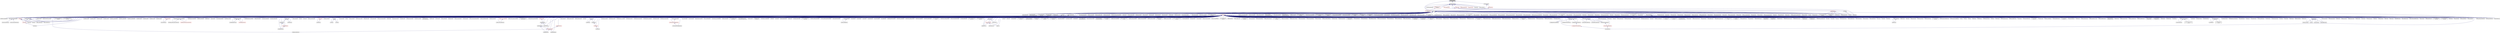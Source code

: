 digraph "when_some.hpp"
{
  edge [fontname="Helvetica",fontsize="10",labelfontname="Helvetica",labelfontsize="10"];
  node [fontname="Helvetica",fontsize="10",shape=record];
  Node197 [label="when_some.hpp",height=0.2,width=0.4,color="black", fillcolor="grey75", style="filled", fontcolor="black"];
  Node197 -> Node198 [dir="back",color="midnightblue",fontsize="10",style="solid",fontname="Helvetica"];
  Node198 [label="lcos.hpp",height=0.2,width=0.4,color="black", fillcolor="white", style="filled",URL="$d5/deb/lcos_8hpp.html"];
  Node198 -> Node199 [dir="back",color="midnightblue",fontsize="10",style="solid",fontname="Helvetica"];
  Node199 [label="allgather_and_gate.cpp",height=0.2,width=0.4,color="black", fillcolor="white", style="filled",URL="$d1/d56/allgather__and__gate_8cpp.html"];
  Node198 -> Node200 [dir="back",color="midnightblue",fontsize="10",style="solid",fontname="Helvetica"];
  Node200 [label="apex_balance.cpp",height=0.2,width=0.4,color="black", fillcolor="white", style="filled",URL="$d4/d8e/apex__balance_8cpp.html"];
  Node198 -> Node201 [dir="back",color="midnightblue",fontsize="10",style="solid",fontname="Helvetica"];
  Node201 [label="apex_policy_engine\l_active_thread_count.cpp",height=0.2,width=0.4,color="black", fillcolor="white", style="filled",URL="$d5/d01/apex__policy__engine__active__thread__count_8cpp.html"];
  Node198 -> Node202 [dir="back",color="midnightblue",fontsize="10",style="solid",fontname="Helvetica"];
  Node202 [label="apex_policy_engine\l_events.cpp",height=0.2,width=0.4,color="black", fillcolor="white", style="filled",URL="$df/d0f/apex__policy__engine__events_8cpp.html"];
  Node198 -> Node203 [dir="back",color="midnightblue",fontsize="10",style="solid",fontname="Helvetica"];
  Node203 [label="apex_policy_engine\l_periodic.cpp",height=0.2,width=0.4,color="black", fillcolor="white", style="filled",URL="$d5/d7b/apex__policy__engine__periodic_8cpp.html"];
  Node198 -> Node204 [dir="back",color="midnightblue",fontsize="10",style="solid",fontname="Helvetica"];
  Node204 [label="heartbeat.cpp",height=0.2,width=0.4,color="black", fillcolor="white", style="filled",URL="$d8/d98/heartbeat_8cpp.html"];
  Node198 -> Node205 [dir="back",color="midnightblue",fontsize="10",style="solid",fontname="Helvetica"];
  Node205 [label="hello_world_component.hpp",height=0.2,width=0.4,color="black", fillcolor="white", style="filled",URL="$df/df0/hello__world__component_8hpp.html"];
  Node205 -> Node206 [dir="back",color="midnightblue",fontsize="10",style="solid",fontname="Helvetica"];
  Node206 [label="hello_world_client.cpp",height=0.2,width=0.4,color="black", fillcolor="white", style="filled",URL="$d5/da6/hello__world__client_8cpp.html"];
  Node205 -> Node207 [dir="back",color="midnightblue",fontsize="10",style="solid",fontname="Helvetica"];
  Node207 [label="hello_world_component.cpp",height=0.2,width=0.4,color="black", fillcolor="white", style="filled",URL="$d8/daa/hello__world__component_8cpp.html"];
  Node198 -> Node208 [dir="back",color="midnightblue",fontsize="10",style="solid",fontname="Helvetica"];
  Node208 [label="row.hpp",height=0.2,width=0.4,color="black", fillcolor="white", style="filled",URL="$dc/d69/row_8hpp.html"];
  Node208 -> Node209 [dir="back",color="midnightblue",fontsize="10",style="solid",fontname="Helvetica"];
  Node209 [label="grid.hpp",height=0.2,width=0.4,color="red", fillcolor="white", style="filled",URL="$dc/d8a/grid_8hpp.html"];
  Node209 -> Node210 [dir="back",color="midnightblue",fontsize="10",style="solid",fontname="Helvetica"];
  Node210 [label="jacobi.cpp",height=0.2,width=0.4,color="black", fillcolor="white", style="filled",URL="$d2/d27/jacobi_8cpp.html"];
  Node209 -> Node211 [dir="back",color="midnightblue",fontsize="10",style="solid",fontname="Helvetica"];
  Node211 [label="solver.hpp",height=0.2,width=0.4,color="red", fillcolor="white", style="filled",URL="$db/d9a/server_2solver_8hpp.html"];
  Node211 -> Node213 [dir="back",color="midnightblue",fontsize="10",style="solid",fontname="Helvetica"];
  Node213 [label="solver.cpp",height=0.2,width=0.4,color="black", fillcolor="white", style="filled",URL="$d6/d94/solver_8cpp.html"];
  Node209 -> Node214 [dir="back",color="midnightblue",fontsize="10",style="solid",fontname="Helvetica"];
  Node214 [label="grid.cpp",height=0.2,width=0.4,color="black", fillcolor="white", style="filled",URL="$d6/d1b/jacobi__component_2grid_8cpp.html"];
  Node208 -> Node215 [dir="back",color="midnightblue",fontsize="10",style="solid",fontname="Helvetica"];
  Node215 [label="stencil_iterator.hpp",height=0.2,width=0.4,color="black", fillcolor="white", style="filled",URL="$dc/d5c/server_2stencil__iterator_8hpp.html"];
  Node215 -> Node211 [dir="back",color="midnightblue",fontsize="10",style="solid",fontname="Helvetica"];
  Node215 -> Node216 [dir="back",color="midnightblue",fontsize="10",style="solid",fontname="Helvetica"];
  Node216 [label="stencil_iterator.cpp",height=0.2,width=0.4,color="black", fillcolor="white", style="filled",URL="$d6/de1/server_2stencil__iterator_8cpp.html"];
  Node215 -> Node217 [dir="back",color="midnightblue",fontsize="10",style="solid",fontname="Helvetica"];
  Node217 [label="stencil_iterator.cpp",height=0.2,width=0.4,color="black", fillcolor="white", style="filled",URL="$d7/d71/stencil__iterator_8cpp.html"];
  Node208 -> Node214 [dir="back",color="midnightblue",fontsize="10",style="solid",fontname="Helvetica"];
  Node198 -> Node218 [dir="back",color="midnightblue",fontsize="10",style="solid",fontname="Helvetica"];
  Node218 [label="stencil_iterator.hpp",height=0.2,width=0.4,color="black", fillcolor="white", style="filled",URL="$d4/dc8/stencil__iterator_8hpp.html"];
  Node218 -> Node211 [dir="back",color="midnightblue",fontsize="10",style="solid",fontname="Helvetica"];
  Node218 -> Node215 [dir="back",color="midnightblue",fontsize="10",style="solid",fontname="Helvetica"];
  Node218 -> Node217 [dir="back",color="midnightblue",fontsize="10",style="solid",fontname="Helvetica"];
  Node198 -> Node215 [dir="back",color="midnightblue",fontsize="10",style="solid",fontname="Helvetica"];
  Node198 -> Node219 [dir="back",color="midnightblue",fontsize="10",style="solid",fontname="Helvetica"];
  Node219 [label="jacobi_hpx.cpp",height=0.2,width=0.4,color="black", fillcolor="white", style="filled",URL="$d8/d72/jacobi__hpx_8cpp.html"];
  Node198 -> Node220 [dir="back",color="midnightblue",fontsize="10",style="solid",fontname="Helvetica"];
  Node220 [label="jacobi_nonuniform_hpx.cpp",height=0.2,width=0.4,color="black", fillcolor="white", style="filled",URL="$de/d56/jacobi__nonuniform__hpx_8cpp.html"];
  Node198 -> Node221 [dir="back",color="midnightblue",fontsize="10",style="solid",fontname="Helvetica"];
  Node221 [label="enumerate_threads.cpp",height=0.2,width=0.4,color="black", fillcolor="white", style="filled",URL="$d3/dd4/enumerate__threads_8cpp.html"];
  Node198 -> Node222 [dir="back",color="midnightblue",fontsize="10",style="solid",fontname="Helvetica"];
  Node222 [label="fibonacci_await.cpp",height=0.2,width=0.4,color="black", fillcolor="white", style="filled",URL="$dc/d1c/fibonacci__await_8cpp.html"];
  Node198 -> Node223 [dir="back",color="midnightblue",fontsize="10",style="solid",fontname="Helvetica"];
  Node223 [label="fibonacci_dataflow.cpp",height=0.2,width=0.4,color="black", fillcolor="white", style="filled",URL="$df/d3d/fibonacci__dataflow_8cpp.html"];
  Node198 -> Node224 [dir="back",color="midnightblue",fontsize="10",style="solid",fontname="Helvetica"];
  Node224 [label="fibonacci_futures.cpp",height=0.2,width=0.4,color="black", fillcolor="white", style="filled",URL="$d6/de3/fibonacci__futures_8cpp.html"];
  Node198 -> Node225 [dir="back",color="midnightblue",fontsize="10",style="solid",fontname="Helvetica"];
  Node225 [label="fibonacci_futures_distributed.cpp",height=0.2,width=0.4,color="black", fillcolor="white", style="filled",URL="$d1/dc9/fibonacci__futures__distributed_8cpp.html"];
  Node198 -> Node226 [dir="back",color="midnightblue",fontsize="10",style="solid",fontname="Helvetica"];
  Node226 [label="fractals.cpp",height=0.2,width=0.4,color="black", fillcolor="white", style="filled",URL="$d8/d58/fractals_8cpp.html"];
  Node198 -> Node227 [dir="back",color="midnightblue",fontsize="10",style="solid",fontname="Helvetica"];
  Node227 [label="fractals_executor.cpp",height=0.2,width=0.4,color="black", fillcolor="white", style="filled",URL="$d9/da9/fractals__executor_8cpp.html"];
  Node198 -> Node228 [dir="back",color="midnightblue",fontsize="10",style="solid",fontname="Helvetica"];
  Node228 [label="fractals_struct.cpp",height=0.2,width=0.4,color="black", fillcolor="white", style="filled",URL="$d8/d2f/fractals__struct_8cpp.html"];
  Node198 -> Node229 [dir="back",color="midnightblue",fontsize="10",style="solid",fontname="Helvetica"];
  Node229 [label="hello_world.cpp",height=0.2,width=0.4,color="black", fillcolor="white", style="filled",URL="$d0/d67/hello__world_8cpp.html"];
  Node198 -> Node230 [dir="back",color="midnightblue",fontsize="10",style="solid",fontname="Helvetica"];
  Node230 [label="latch_local.cpp",height=0.2,width=0.4,color="black", fillcolor="white", style="filled",URL="$dd/dd3/latch__local_8cpp.html"];
  Node198 -> Node231 [dir="back",color="midnightblue",fontsize="10",style="solid",fontname="Helvetica"];
  Node231 [label="latch_remote.cpp",height=0.2,width=0.4,color="black", fillcolor="white", style="filled",URL="$df/d59/latch__remote_8cpp.html"];
  Node198 -> Node232 [dir="back",color="midnightblue",fontsize="10",style="solid",fontname="Helvetica"];
  Node232 [label="local_channel.cpp",height=0.2,width=0.4,color="black", fillcolor="white", style="filled",URL="$d0/d3e/local__channel_8cpp.html"];
  Node198 -> Node233 [dir="back",color="midnightblue",fontsize="10",style="solid",fontname="Helvetica"];
  Node233 [label="pingpong.cpp",height=0.2,width=0.4,color="black", fillcolor="white", style="filled",URL="$dd/d4d/pingpong_8cpp.html"];
  Node198 -> Node234 [dir="back",color="midnightblue",fontsize="10",style="solid",fontname="Helvetica"];
  Node234 [label="shared_mutex.cpp",height=0.2,width=0.4,color="black", fillcolor="white", style="filled",URL="$da/d0b/shared__mutex_8cpp.html"];
  Node198 -> Node235 [dir="back",color="midnightblue",fontsize="10",style="solid",fontname="Helvetica"];
  Node235 [label="wait_composition.cpp",height=0.2,width=0.4,color="black", fillcolor="white", style="filled",URL="$d6/d13/wait__composition_8cpp.html"];
  Node198 -> Node236 [dir="back",color="midnightblue",fontsize="10",style="solid",fontname="Helvetica"];
  Node236 [label="sheneos_compare.cpp",height=0.2,width=0.4,color="black", fillcolor="white", style="filled",URL="$dc/d11/sheneos__compare_8cpp.html"];
  Node198 -> Node237 [dir="back",color="midnightblue",fontsize="10",style="solid",fontname="Helvetica"];
  Node237 [label="spell_check_file.cpp",height=0.2,width=0.4,color="black", fillcolor="white", style="filled",URL="$df/df7/spell__check__file_8cpp.html"];
  Node198 -> Node238 [dir="back",color="midnightblue",fontsize="10",style="solid",fontname="Helvetica"];
  Node238 [label="spell_check_simple.cpp",height=0.2,width=0.4,color="black", fillcolor="white", style="filled",URL="$dd/d54/spell__check__simple_8cpp.html"];
  Node198 -> Node239 [dir="back",color="midnightblue",fontsize="10",style="solid",fontname="Helvetica"];
  Node239 [label="simple_central_tuplespace\l_client.cpp",height=0.2,width=0.4,color="black", fillcolor="white", style="filled",URL="$d1/d7b/simple__central__tuplespace__client_8cpp.html"];
  Node198 -> Node240 [dir="back",color="midnightblue",fontsize="10",style="solid",fontname="Helvetica"];
  Node240 [label="hpx.hpp",height=0.2,width=0.4,color="red", fillcolor="white", style="filled",URL="$d0/daa/hpx_8hpp.html"];
  Node240 -> Node241 [dir="back",color="midnightblue",fontsize="10",style="solid",fontname="Helvetica"];
  Node241 [label="1d_stencil_1.cpp",height=0.2,width=0.4,color="black", fillcolor="white", style="filled",URL="$d2/db1/1d__stencil__1_8cpp.html"];
  Node240 -> Node242 [dir="back",color="midnightblue",fontsize="10",style="solid",fontname="Helvetica"];
  Node242 [label="1d_stencil_2.cpp",height=0.2,width=0.4,color="black", fillcolor="white", style="filled",URL="$d3/dd1/1d__stencil__2_8cpp.html"];
  Node240 -> Node243 [dir="back",color="midnightblue",fontsize="10",style="solid",fontname="Helvetica"];
  Node243 [label="1d_stencil_3.cpp",height=0.2,width=0.4,color="black", fillcolor="white", style="filled",URL="$db/d19/1d__stencil__3_8cpp.html"];
  Node240 -> Node244 [dir="back",color="midnightblue",fontsize="10",style="solid",fontname="Helvetica"];
  Node244 [label="1d_stencil_4.cpp",height=0.2,width=0.4,color="black", fillcolor="white", style="filled",URL="$d1/d7d/1d__stencil__4_8cpp.html"];
  Node240 -> Node245 [dir="back",color="midnightblue",fontsize="10",style="solid",fontname="Helvetica"];
  Node245 [label="1d_stencil_4_parallel.cpp",height=0.2,width=0.4,color="black", fillcolor="white", style="filled",URL="$d6/d05/1d__stencil__4__parallel_8cpp.html"];
  Node240 -> Node246 [dir="back",color="midnightblue",fontsize="10",style="solid",fontname="Helvetica"];
  Node246 [label="1d_stencil_4_repart.cpp",height=0.2,width=0.4,color="black", fillcolor="white", style="filled",URL="$d0/d6b/1d__stencil__4__repart_8cpp.html"];
  Node240 -> Node247 [dir="back",color="midnightblue",fontsize="10",style="solid",fontname="Helvetica"];
  Node247 [label="1d_stencil_4_throttle.cpp",height=0.2,width=0.4,color="black", fillcolor="white", style="filled",URL="$d6/de5/1d__stencil__4__throttle_8cpp.html"];
  Node240 -> Node248 [dir="back",color="midnightblue",fontsize="10",style="solid",fontname="Helvetica"];
  Node248 [label="1d_stencil_5.cpp",height=0.2,width=0.4,color="black", fillcolor="white", style="filled",URL="$d7/d2a/1d__stencil__5_8cpp.html"];
  Node240 -> Node249 [dir="back",color="midnightblue",fontsize="10",style="solid",fontname="Helvetica"];
  Node249 [label="1d_stencil_6.cpp",height=0.2,width=0.4,color="black", fillcolor="white", style="filled",URL="$db/de7/1d__stencil__6_8cpp.html"];
  Node240 -> Node250 [dir="back",color="midnightblue",fontsize="10",style="solid",fontname="Helvetica"];
  Node250 [label="1d_stencil_7.cpp",height=0.2,width=0.4,color="black", fillcolor="white", style="filled",URL="$d4/d5a/1d__stencil__7_8cpp.html"];
  Node240 -> Node251 [dir="back",color="midnightblue",fontsize="10",style="solid",fontname="Helvetica"];
  Node251 [label="1d_stencil_8.cpp",height=0.2,width=0.4,color="black", fillcolor="white", style="filled",URL="$df/de0/1d__stencil__8_8cpp.html"];
  Node240 -> Node252 [dir="back",color="midnightblue",fontsize="10",style="solid",fontname="Helvetica"];
  Node252 [label="accumulator.cpp",height=0.2,width=0.4,color="black", fillcolor="white", style="filled",URL="$d1/d81/accumulator_8cpp.html"];
  Node240 -> Node253 [dir="back",color="midnightblue",fontsize="10",style="solid",fontname="Helvetica"];
  Node253 [label="accumulator.hpp",height=0.2,width=0.4,color="red", fillcolor="white", style="filled",URL="$d4/d9d/server_2accumulator_8hpp.html"];
  Node253 -> Node252 [dir="back",color="midnightblue",fontsize="10",style="solid",fontname="Helvetica"];
  Node240 -> Node256 [dir="back",color="midnightblue",fontsize="10",style="solid",fontname="Helvetica"];
  Node256 [label="template_function_accumulator.hpp",height=0.2,width=0.4,color="black", fillcolor="white", style="filled",URL="$d7/da6/server_2template__function__accumulator_8hpp.html"];
  Node256 -> Node257 [dir="back",color="midnightblue",fontsize="10",style="solid",fontname="Helvetica"];
  Node257 [label="template_function_accumulator.cpp",height=0.2,width=0.4,color="black", fillcolor="white", style="filled",URL="$d5/d02/template__function__accumulator_8cpp.html"];
  Node256 -> Node258 [dir="back",color="midnightblue",fontsize="10",style="solid",fontname="Helvetica"];
  Node258 [label="template_function_accumulator.hpp",height=0.2,width=0.4,color="red", fillcolor="white", style="filled",URL="$d3/de9/template__function__accumulator_8hpp.html"];
  Node240 -> Node260 [dir="back",color="midnightblue",fontsize="10",style="solid",fontname="Helvetica"];
  Node260 [label="template_accumulator.cpp",height=0.2,width=0.4,color="black", fillcolor="white", style="filled",URL="$d0/d4a/template__accumulator_8cpp.html"];
  Node240 -> Node257 [dir="back",color="midnightblue",fontsize="10",style="solid",fontname="Helvetica"];
  Node240 -> Node258 [dir="back",color="midnightblue",fontsize="10",style="solid",fontname="Helvetica"];
  Node240 -> Node261 [dir="back",color="midnightblue",fontsize="10",style="solid",fontname="Helvetica"];
  Node261 [label="allgather_module.cpp",height=0.2,width=0.4,color="black", fillcolor="white", style="filled",URL="$df/de4/allgather__module_8cpp.html"];
  Node240 -> Node262 [dir="back",color="midnightblue",fontsize="10",style="solid",fontname="Helvetica"];
  Node262 [label="allgather.cpp",height=0.2,width=0.4,color="black", fillcolor="white", style="filled",URL="$d7/d06/allgather_8cpp.html"];
  Node240 -> Node199 [dir="back",color="midnightblue",fontsize="10",style="solid",fontname="Helvetica"];
  Node240 -> Node263 [dir="back",color="midnightblue",fontsize="10",style="solid",fontname="Helvetica"];
  Node263 [label="ag_client.cpp",height=0.2,width=0.4,color="black", fillcolor="white", style="filled",URL="$d4/d5d/ag__client_8cpp.html"];
  Node240 -> Node264 [dir="back",color="midnightblue",fontsize="10",style="solid",fontname="Helvetica"];
  Node264 [label="hpx_thread_phase.cpp",height=0.2,width=0.4,color="black", fillcolor="white", style="filled",URL="$d5/dca/hpx__thread__phase_8cpp.html"];
  Node240 -> Node265 [dir="back",color="midnightblue",fontsize="10",style="solid",fontname="Helvetica"];
  Node265 [label="os_thread_num.cpp",height=0.2,width=0.4,color="black", fillcolor="white", style="filled",URL="$d2/dfb/os__thread__num_8cpp.html"];
  Node240 -> Node266 [dir="back",color="midnightblue",fontsize="10",style="solid",fontname="Helvetica"];
  Node266 [label="cancelable_action.cpp",height=0.2,width=0.4,color="black", fillcolor="white", style="filled",URL="$d5/d0c/cancelable__action_8cpp.html"];
  Node240 -> Node267 [dir="back",color="midnightblue",fontsize="10",style="solid",fontname="Helvetica"];
  Node267 [label="cancelable_action.hpp",height=0.2,width=0.4,color="black", fillcolor="white", style="filled",URL="$d5/d4d/server_2cancelable__action_8hpp.html"];
  Node267 -> Node266 [dir="back",color="midnightblue",fontsize="10",style="solid",fontname="Helvetica"];
  Node267 -> Node268 [dir="back",color="midnightblue",fontsize="10",style="solid",fontname="Helvetica"];
  Node268 [label="cancelable_action.hpp",height=0.2,width=0.4,color="red", fillcolor="white", style="filled",URL="$d0/da3/stubs_2cancelable__action_8hpp.html"];
  Node240 -> Node268 [dir="back",color="midnightblue",fontsize="10",style="solid",fontname="Helvetica"];
  Node240 -> Node270 [dir="back",color="midnightblue",fontsize="10",style="solid",fontname="Helvetica"];
  Node270 [label="cancelable_action_client.cpp",height=0.2,width=0.4,color="black", fillcolor="white", style="filled",URL="$d1/db8/cancelable__action__client_8cpp.html"];
  Node240 -> Node271 [dir="back",color="midnightblue",fontsize="10",style="solid",fontname="Helvetica"];
  Node271 [label="cublas_matmul.cpp",height=0.2,width=0.4,color="black", fillcolor="white", style="filled",URL="$dd/d84/cublas__matmul_8cpp.html"];
  Node240 -> Node272 [dir="back",color="midnightblue",fontsize="10",style="solid",fontname="Helvetica"];
  Node272 [label="win_perf_counters.cpp",height=0.2,width=0.4,color="black", fillcolor="white", style="filled",URL="$d8/d11/win__perf__counters_8cpp.html"];
  Node240 -> Node273 [dir="back",color="midnightblue",fontsize="10",style="solid",fontname="Helvetica"];
  Node273 [label="win_perf_counters.hpp",height=0.2,width=0.4,color="black", fillcolor="white", style="filled",URL="$d5/da7/win__perf__counters_8hpp.html"];
  Node240 -> Node205 [dir="back",color="midnightblue",fontsize="10",style="solid",fontname="Helvetica"];
  Node240 -> Node274 [dir="back",color="midnightblue",fontsize="10",style="solid",fontname="Helvetica"];
  Node274 [label="interpolate1d.cpp",height=0.2,width=0.4,color="black", fillcolor="white", style="filled",URL="$d0/d05/interpolate1d_8cpp.html"];
  Node240 -> Node275 [dir="back",color="midnightblue",fontsize="10",style="solid",fontname="Helvetica"];
  Node275 [label="partition.hpp",height=0.2,width=0.4,color="black", fillcolor="white", style="filled",URL="$d0/d7a/examples_2interpolate1d_2interpolate1d_2partition_8hpp.html"];
  Node275 -> Node274 [dir="back",color="midnightblue",fontsize="10",style="solid",fontname="Helvetica"];
  Node275 -> Node276 [dir="back",color="midnightblue",fontsize="10",style="solid",fontname="Helvetica"];
  Node276 [label="interpolate1d.hpp",height=0.2,width=0.4,color="red", fillcolor="white", style="filled",URL="$d4/dc7/interpolate1d_8hpp.html"];
  Node276 -> Node274 [dir="back",color="midnightblue",fontsize="10",style="solid",fontname="Helvetica"];
  Node240 -> Node278 [dir="back",color="midnightblue",fontsize="10",style="solid",fontname="Helvetica"];
  Node278 [label="partition.hpp",height=0.2,width=0.4,color="black", fillcolor="white", style="filled",URL="$d0/dff/examples_2interpolate1d_2interpolate1d_2server_2partition_8hpp.html"];
  Node278 -> Node275 [dir="back",color="midnightblue",fontsize="10",style="solid",fontname="Helvetica"];
  Node278 -> Node279 [dir="back",color="midnightblue",fontsize="10",style="solid",fontname="Helvetica"];
  Node279 [label="partition.cpp",height=0.2,width=0.4,color="black", fillcolor="white", style="filled",URL="$d0/d4f/examples_2interpolate1d_2interpolate1d_2server_2partition_8cpp.html"];
  Node240 -> Node276 [dir="back",color="midnightblue",fontsize="10",style="solid",fontname="Helvetica"];
  Node240 -> Node280 [dir="back",color="midnightblue",fontsize="10",style="solid",fontname="Helvetica"];
  Node280 [label="read_values.cpp",height=0.2,width=0.4,color="black", fillcolor="white", style="filled",URL="$d0/d8c/interpolate1d_2interpolate1d_2read__values_8cpp.html"];
  Node240 -> Node279 [dir="back",color="midnightblue",fontsize="10",style="solid",fontname="Helvetica"];
  Node240 -> Node210 [dir="back",color="midnightblue",fontsize="10",style="solid",fontname="Helvetica"];
  Node240 -> Node214 [dir="back",color="midnightblue",fontsize="10",style="solid",fontname="Helvetica"];
  Node240 -> Node281 [dir="back",color="midnightblue",fontsize="10",style="solid",fontname="Helvetica"];
  Node281 [label="row.cpp",height=0.2,width=0.4,color="black", fillcolor="white", style="filled",URL="$d3/d86/server_2row_8cpp.html"];
  Node240 -> Node213 [dir="back",color="midnightblue",fontsize="10",style="solid",fontname="Helvetica"];
  Node240 -> Node216 [dir="back",color="midnightblue",fontsize="10",style="solid",fontname="Helvetica"];
  Node240 -> Node217 [dir="back",color="midnightblue",fontsize="10",style="solid",fontname="Helvetica"];
  Node240 -> Node282 [dir="back",color="midnightblue",fontsize="10",style="solid",fontname="Helvetica"];
  Node282 [label="jacobi.cpp",height=0.2,width=0.4,color="black", fillcolor="white", style="filled",URL="$d3/d44/smp_2jacobi_8cpp.html"];
  Node240 -> Node219 [dir="back",color="midnightblue",fontsize="10",style="solid",fontname="Helvetica"];
  Node240 -> Node283 [dir="back",color="midnightblue",fontsize="10",style="solid",fontname="Helvetica"];
  Node283 [label="jacobi_nonuniform.cpp",height=0.2,width=0.4,color="black", fillcolor="white", style="filled",URL="$dd/ddc/jacobi__nonuniform_8cpp.html"];
  Node240 -> Node220 [dir="back",color="midnightblue",fontsize="10",style="solid",fontname="Helvetica"];
  Node240 -> Node284 [dir="back",color="midnightblue",fontsize="10",style="solid",fontname="Helvetica"];
  Node284 [label="nqueen.cpp",height=0.2,width=0.4,color="black", fillcolor="white", style="filled",URL="$db/dca/nqueen_8cpp.html"];
  Node240 -> Node285 [dir="back",color="midnightblue",fontsize="10",style="solid",fontname="Helvetica"];
  Node285 [label="nqueen.hpp",height=0.2,width=0.4,color="red", fillcolor="white", style="filled",URL="$de/d58/server_2nqueen_8hpp.html"];
  Node285 -> Node284 [dir="back",color="midnightblue",fontsize="10",style="solid",fontname="Helvetica"];
  Node240 -> Node288 [dir="back",color="midnightblue",fontsize="10",style="solid",fontname="Helvetica"];
  Node288 [label="nqueen_client.cpp",height=0.2,width=0.4,color="black", fillcolor="white", style="filled",URL="$d3/d5e/nqueen__client_8cpp.html"];
  Node240 -> Node289 [dir="back",color="midnightblue",fontsize="10",style="solid",fontname="Helvetica"];
  Node289 [label="sine.cpp",height=0.2,width=0.4,color="black", fillcolor="white", style="filled",URL="$d3/d0d/server_2sine_8cpp.html"];
  Node240 -> Node290 [dir="back",color="midnightblue",fontsize="10",style="solid",fontname="Helvetica"];
  Node290 [label="sine.hpp",height=0.2,width=0.4,color="black", fillcolor="white", style="filled",URL="$d8/dac/sine_8hpp.html"];
  Node290 -> Node289 [dir="back",color="midnightblue",fontsize="10",style="solid",fontname="Helvetica"];
  Node290 -> Node291 [dir="back",color="midnightblue",fontsize="10",style="solid",fontname="Helvetica"];
  Node291 [label="sine.cpp",height=0.2,width=0.4,color="black", fillcolor="white", style="filled",URL="$d5/dd8/sine_8cpp.html"];
  Node240 -> Node291 [dir="back",color="midnightblue",fontsize="10",style="solid",fontname="Helvetica"];
  Node240 -> Node292 [dir="back",color="midnightblue",fontsize="10",style="solid",fontname="Helvetica"];
  Node292 [label="sine_client.cpp",height=0.2,width=0.4,color="black", fillcolor="white", style="filled",URL="$db/d62/sine__client_8cpp.html"];
  Node240 -> Node293 [dir="back",color="midnightblue",fontsize="10",style="solid",fontname="Helvetica"];
  Node293 [label="qt.cpp",height=0.2,width=0.4,color="black", fillcolor="white", style="filled",URL="$df/d90/qt_8cpp.html"];
  Node240 -> Node294 [dir="back",color="midnightblue",fontsize="10",style="solid",fontname="Helvetica"];
  Node294 [label="queue_client.cpp",height=0.2,width=0.4,color="black", fillcolor="white", style="filled",URL="$d7/d96/queue__client_8cpp.html"];
  Node240 -> Node295 [dir="back",color="midnightblue",fontsize="10",style="solid",fontname="Helvetica"];
  Node295 [label="customize_async.cpp",height=0.2,width=0.4,color="black", fillcolor="white", style="filled",URL="$d0/d82/customize__async_8cpp.html"];
  Node240 -> Node296 [dir="back",color="midnightblue",fontsize="10",style="solid",fontname="Helvetica"];
  Node296 [label="data_actions.cpp",height=0.2,width=0.4,color="black", fillcolor="white", style="filled",URL="$dc/d68/data__actions_8cpp.html"];
  Node240 -> Node297 [dir="back",color="midnightblue",fontsize="10",style="solid",fontname="Helvetica"];
  Node297 [label="error_handling.cpp",height=0.2,width=0.4,color="black", fillcolor="white", style="filled",URL="$d9/d96/error__handling_8cpp.html"];
  Node240 -> Node298 [dir="back",color="midnightblue",fontsize="10",style="solid",fontname="Helvetica"];
  Node298 [label="event_synchronization.cpp",height=0.2,width=0.4,color="black", fillcolor="white", style="filled",URL="$d0/d35/event__synchronization_8cpp.html"];
  Node240 -> Node299 [dir="back",color="midnightblue",fontsize="10",style="solid",fontname="Helvetica"];
  Node299 [label="factorial.cpp",height=0.2,width=0.4,color="black", fillcolor="white", style="filled",URL="$d9/d00/factorial_8cpp.html"];
  Node240 -> Node300 [dir="back",color="midnightblue",fontsize="10",style="solid",fontname="Helvetica"];
  Node300 [label="file_serialization.cpp",height=0.2,width=0.4,color="black", fillcolor="white", style="filled",URL="$de/d58/file__serialization_8cpp.html"];
  Node240 -> Node301 [dir="back",color="midnightblue",fontsize="10",style="solid",fontname="Helvetica"];
  Node301 [label="init_globally.cpp",height=0.2,width=0.4,color="black", fillcolor="white", style="filled",URL="$d6/dad/init__globally_8cpp.html"];
  Node240 -> Node302 [dir="back",color="midnightblue",fontsize="10",style="solid",fontname="Helvetica"];
  Node302 [label="interest_calculator.cpp",height=0.2,width=0.4,color="black", fillcolor="white", style="filled",URL="$d2/d86/interest__calculator_8cpp.html"];
  Node240 -> Node303 [dir="back",color="midnightblue",fontsize="10",style="solid",fontname="Helvetica"];
  Node303 [label="non_atomic_rma.cpp",height=0.2,width=0.4,color="black", fillcolor="white", style="filled",URL="$d7/d8b/non__atomic__rma_8cpp.html"];
  Node240 -> Node304 [dir="back",color="midnightblue",fontsize="10",style="solid",fontname="Helvetica"];
  Node304 [label="partitioned_vector\l_spmd_foreach.cpp",height=0.2,width=0.4,color="black", fillcolor="white", style="filled",URL="$db/d7c/partitioned__vector__spmd__foreach_8cpp.html"];
  Node240 -> Node305 [dir="back",color="midnightblue",fontsize="10",style="solid",fontname="Helvetica"];
  Node305 [label="pipeline1.cpp",height=0.2,width=0.4,color="black", fillcolor="white", style="filled",URL="$d5/d77/pipeline1_8cpp.html"];
  Node240 -> Node306 [dir="back",color="midnightblue",fontsize="10",style="solid",fontname="Helvetica"];
  Node306 [label="quicksort.cpp",height=0.2,width=0.4,color="black", fillcolor="white", style="filled",URL="$d3/d1e/quicksort_8cpp.html"];
  Node240 -> Node307 [dir="back",color="midnightblue",fontsize="10",style="solid",fontname="Helvetica"];
  Node307 [label="receive_buffer.cpp",height=0.2,width=0.4,color="black", fillcolor="white", style="filled",URL="$d7/d10/receive__buffer_8cpp.html"];
  Node240 -> Node308 [dir="back",color="midnightblue",fontsize="10",style="solid",fontname="Helvetica"];
  Node308 [label="safe_object.cpp",height=0.2,width=0.4,color="black", fillcolor="white", style="filled",URL="$dd/d52/safe__object_8cpp.html"];
  Node240 -> Node309 [dir="back",color="midnightblue",fontsize="10",style="solid",fontname="Helvetica"];
  Node309 [label="sort_by_key_demo.cpp",height=0.2,width=0.4,color="black", fillcolor="white", style="filled",URL="$da/d20/sort__by__key__demo_8cpp.html"];
  Node240 -> Node310 [dir="back",color="midnightblue",fontsize="10",style="solid",fontname="Helvetica"];
  Node310 [label="timed_wake.cpp",height=0.2,width=0.4,color="black", fillcolor="white", style="filled",URL="$d8/df9/timed__wake_8cpp.html"];
  Node240 -> Node311 [dir="back",color="midnightblue",fontsize="10",style="solid",fontname="Helvetica"];
  Node311 [label="vector_counting_dotproduct.cpp",height=0.2,width=0.4,color="black", fillcolor="white", style="filled",URL="$df/de9/vector__counting__dotproduct_8cpp.html"];
  Node240 -> Node312 [dir="back",color="midnightblue",fontsize="10",style="solid",fontname="Helvetica"];
  Node312 [label="vector_zip_dotproduct.cpp",height=0.2,width=0.4,color="black", fillcolor="white", style="filled",URL="$dc/d18/vector__zip__dotproduct_8cpp.html"];
  Node240 -> Node313 [dir="back",color="midnightblue",fontsize="10",style="solid",fontname="Helvetica"];
  Node313 [label="zerocopy_rdma.cpp",height=0.2,width=0.4,color="black", fillcolor="white", style="filled",URL="$d1/dad/zerocopy__rdma_8cpp.html"];
  Node240 -> Node314 [dir="back",color="midnightblue",fontsize="10",style="solid",fontname="Helvetica"];
  Node314 [label="random_mem_access.cpp",height=0.2,width=0.4,color="black", fillcolor="white", style="filled",URL="$d1/d51/random__mem__access_8cpp.html"];
  Node240 -> Node315 [dir="back",color="midnightblue",fontsize="10",style="solid",fontname="Helvetica"];
  Node315 [label="random_mem_access.hpp",height=0.2,width=0.4,color="red", fillcolor="white", style="filled",URL="$d0/d19/server_2random__mem__access_8hpp.html"];
  Node315 -> Node314 [dir="back",color="midnightblue",fontsize="10",style="solid",fontname="Helvetica"];
  Node240 -> Node318 [dir="back",color="midnightblue",fontsize="10",style="solid",fontname="Helvetica"];
  Node318 [label="random_mem_access_client.cpp",height=0.2,width=0.4,color="black", fillcolor="white", style="filled",URL="$df/d1b/random__mem__access__client_8cpp.html"];
  Node240 -> Node319 [dir="back",color="midnightblue",fontsize="10",style="solid",fontname="Helvetica"];
  Node319 [label="oversubscribing_resource\l_partitioner.cpp",height=0.2,width=0.4,color="black", fillcolor="white", style="filled",URL="$dd/dee/oversubscribing__resource__partitioner_8cpp.html"];
  Node240 -> Node320 [dir="back",color="midnightblue",fontsize="10",style="solid",fontname="Helvetica"];
  Node320 [label="simple_resource_partitioner.cpp",height=0.2,width=0.4,color="black", fillcolor="white", style="filled",URL="$d5/df9/simple__resource__partitioner_8cpp.html"];
  Node240 -> Node321 [dir="back",color="midnightblue",fontsize="10",style="solid",fontname="Helvetica"];
  Node321 [label="dimension.hpp",height=0.2,width=0.4,color="red", fillcolor="white", style="filled",URL="$d6/d39/sheneos_2sheneos_2dimension_8hpp.html"];
  Node321 -> Node327 [dir="back",color="midnightblue",fontsize="10",style="solid",fontname="Helvetica"];
  Node327 [label="partition3d.hpp",height=0.2,width=0.4,color="black", fillcolor="white", style="filled",URL="$dd/dbf/server_2partition3d_8hpp.html"];
  Node327 -> Node328 [dir="back",color="midnightblue",fontsize="10",style="solid",fontname="Helvetica"];
  Node328 [label="partition3d.hpp",height=0.2,width=0.4,color="black", fillcolor="white", style="filled",URL="$d1/d50/partition3d_8hpp.html"];
  Node328 -> Node324 [dir="back",color="midnightblue",fontsize="10",style="solid",fontname="Helvetica"];
  Node324 [label="interpolator.cpp",height=0.2,width=0.4,color="black", fillcolor="white", style="filled",URL="$d5/d02/interpolator_8cpp.html"];
  Node328 -> Node329 [dir="back",color="midnightblue",fontsize="10",style="solid",fontname="Helvetica"];
  Node329 [label="interpolator.hpp",height=0.2,width=0.4,color="red", fillcolor="white", style="filled",URL="$dc/d3b/interpolator_8hpp.html"];
  Node329 -> Node324 [dir="back",color="midnightblue",fontsize="10",style="solid",fontname="Helvetica"];
  Node329 -> Node236 [dir="back",color="midnightblue",fontsize="10",style="solid",fontname="Helvetica"];
  Node329 -> Node331 [dir="back",color="midnightblue",fontsize="10",style="solid",fontname="Helvetica"];
  Node331 [label="sheneos_test.cpp",height=0.2,width=0.4,color="black", fillcolor="white", style="filled",URL="$d4/d6e/sheneos__test_8cpp.html"];
  Node327 -> Node326 [dir="back",color="midnightblue",fontsize="10",style="solid",fontname="Helvetica"];
  Node326 [label="partition3d.cpp",height=0.2,width=0.4,color="black", fillcolor="white", style="filled",URL="$de/d70/partition3d_8cpp.html"];
  Node240 -> Node324 [dir="back",color="midnightblue",fontsize="10",style="solid",fontname="Helvetica"];
  Node240 -> Node328 [dir="back",color="midnightblue",fontsize="10",style="solid",fontname="Helvetica"];
  Node240 -> Node327 [dir="back",color="midnightblue",fontsize="10",style="solid",fontname="Helvetica"];
  Node240 -> Node329 [dir="back",color="midnightblue",fontsize="10",style="solid",fontname="Helvetica"];
  Node240 -> Node332 [dir="back",color="midnightblue",fontsize="10",style="solid",fontname="Helvetica"];
  Node332 [label="configuration.hpp",height=0.2,width=0.4,color="red", fillcolor="white", style="filled",URL="$dc/d0a/configuration_8hpp.html"];
  Node332 -> Node329 [dir="back",color="midnightblue",fontsize="10",style="solid",fontname="Helvetica"];
  Node240 -> Node325 [dir="back",color="midnightblue",fontsize="10",style="solid",fontname="Helvetica"];
  Node325 [label="read_values.cpp",height=0.2,width=0.4,color="black", fillcolor="white", style="filled",URL="$d7/da4/sheneos_2sheneos_2read__values_8cpp.html"];
  Node240 -> Node326 [dir="back",color="midnightblue",fontsize="10",style="solid",fontname="Helvetica"];
  Node240 -> Node331 [dir="back",color="midnightblue",fontsize="10",style="solid",fontname="Helvetica"];
  Node240 -> Node334 [dir="back",color="midnightblue",fontsize="10",style="solid",fontname="Helvetica"];
  Node334 [label="startup_shutdown.cpp",height=0.2,width=0.4,color="black", fillcolor="white", style="filled",URL="$d3/dfc/server_2startup__shutdown_8cpp.html"];
  Node240 -> Node335 [dir="back",color="midnightblue",fontsize="10",style="solid",fontname="Helvetica"];
  Node335 [label="startup_shutdown.cpp",height=0.2,width=0.4,color="black", fillcolor="white", style="filled",URL="$d0/ddb/startup__shutdown_8cpp.html"];
  Node240 -> Node336 [dir="back",color="midnightblue",fontsize="10",style="solid",fontname="Helvetica"];
  Node336 [label="spin.cpp",height=0.2,width=0.4,color="black", fillcolor="white", style="filled",URL="$d7/df2/spin_8cpp.html"];
  Node240 -> Node337 [dir="back",color="midnightblue",fontsize="10",style="solid",fontname="Helvetica"];
  Node337 [label="throttle.cpp",height=0.2,width=0.4,color="black", fillcolor="white", style="filled",URL="$de/d56/server_2throttle_8cpp.html"];
  Node240 -> Node338 [dir="back",color="midnightblue",fontsize="10",style="solid",fontname="Helvetica"];
  Node338 [label="throttle.hpp",height=0.2,width=0.4,color="black", fillcolor="white", style="filled",URL="$db/dc9/server_2throttle_8hpp.html"];
  Node338 -> Node337 [dir="back",color="midnightblue",fontsize="10",style="solid",fontname="Helvetica"];
  Node338 -> Node339 [dir="back",color="midnightblue",fontsize="10",style="solid",fontname="Helvetica"];
  Node339 [label="throttle.hpp",height=0.2,width=0.4,color="black", fillcolor="white", style="filled",URL="$d5/dec/stubs_2throttle_8hpp.html"];
  Node339 -> Node340 [dir="back",color="midnightblue",fontsize="10",style="solid",fontname="Helvetica"];
  Node340 [label="throttle.hpp",height=0.2,width=0.4,color="red", fillcolor="white", style="filled",URL="$d2/d2e/throttle_8hpp.html"];
  Node340 -> Node341 [dir="back",color="midnightblue",fontsize="10",style="solid",fontname="Helvetica"];
  Node341 [label="throttle.cpp",height=0.2,width=0.4,color="black", fillcolor="white", style="filled",URL="$db/d02/throttle_8cpp.html"];
  Node240 -> Node339 [dir="back",color="midnightblue",fontsize="10",style="solid",fontname="Helvetica"];
  Node240 -> Node341 [dir="back",color="midnightblue",fontsize="10",style="solid",fontname="Helvetica"];
  Node240 -> Node340 [dir="back",color="midnightblue",fontsize="10",style="solid",fontname="Helvetica"];
  Node240 -> Node343 [dir="back",color="midnightblue",fontsize="10",style="solid",fontname="Helvetica"];
  Node343 [label="transpose_await.cpp",height=0.2,width=0.4,color="black", fillcolor="white", style="filled",URL="$de/d68/transpose__await_8cpp.html"];
  Node240 -> Node344 [dir="back",color="midnightblue",fontsize="10",style="solid",fontname="Helvetica"];
  Node344 [label="transpose_block.cpp",height=0.2,width=0.4,color="black", fillcolor="white", style="filled",URL="$d0/de1/transpose__block_8cpp.html"];
  Node240 -> Node345 [dir="back",color="midnightblue",fontsize="10",style="solid",fontname="Helvetica"];
  Node345 [label="transpose_block_numa.cpp",height=0.2,width=0.4,color="black", fillcolor="white", style="filled",URL="$dd/d3b/transpose__block__numa_8cpp.html"];
  Node240 -> Node346 [dir="back",color="midnightblue",fontsize="10",style="solid",fontname="Helvetica"];
  Node346 [label="transpose_serial.cpp",height=0.2,width=0.4,color="black", fillcolor="white", style="filled",URL="$db/d74/transpose__serial_8cpp.html"];
  Node240 -> Node347 [dir="back",color="midnightblue",fontsize="10",style="solid",fontname="Helvetica"];
  Node347 [label="transpose_serial_block.cpp",height=0.2,width=0.4,color="black", fillcolor="white", style="filled",URL="$d8/daa/transpose__serial__block_8cpp.html"];
  Node240 -> Node348 [dir="back",color="midnightblue",fontsize="10",style="solid",fontname="Helvetica"];
  Node348 [label="transpose_serial_vector.cpp",height=0.2,width=0.4,color="black", fillcolor="white", style="filled",URL="$d4/d04/transpose__serial__vector_8cpp.html"];
  Node240 -> Node349 [dir="back",color="midnightblue",fontsize="10",style="solid",fontname="Helvetica"];
  Node349 [label="transpose_smp.cpp",height=0.2,width=0.4,color="black", fillcolor="white", style="filled",URL="$d2/d99/transpose__smp_8cpp.html"];
  Node240 -> Node350 [dir="back",color="midnightblue",fontsize="10",style="solid",fontname="Helvetica"];
  Node350 [label="transpose_smp_block.cpp",height=0.2,width=0.4,color="black", fillcolor="white", style="filled",URL="$da/d4d/transpose__smp__block_8cpp.html"];
  Node240 -> Node351 [dir="back",color="midnightblue",fontsize="10",style="solid",fontname="Helvetica"];
  Node351 [label="simple_central_tuplespace.hpp",height=0.2,width=0.4,color="red", fillcolor="white", style="filled",URL="$db/d69/server_2simple__central__tuplespace_8hpp.html"];
  Node351 -> Node352 [dir="back",color="midnightblue",fontsize="10",style="solid",fontname="Helvetica"];
  Node352 [label="simple_central_tuplespace.cpp",height=0.2,width=0.4,color="black", fillcolor="white", style="filled",URL="$d3/dec/simple__central__tuplespace_8cpp.html"];
  Node240 -> Node355 [dir="back",color="midnightblue",fontsize="10",style="solid",fontname="Helvetica"];
  Node355 [label="tuples_warehouse.hpp",height=0.2,width=0.4,color="black", fillcolor="white", style="filled",URL="$da/de6/tuples__warehouse_8hpp.html"];
  Node355 -> Node351 [dir="back",color="midnightblue",fontsize="10",style="solid",fontname="Helvetica"];
  Node240 -> Node352 [dir="back",color="midnightblue",fontsize="10",style="solid",fontname="Helvetica"];
  Node240 -> Node356 [dir="back",color="midnightblue",fontsize="10",style="solid",fontname="Helvetica"];
  Node356 [label="hpx_runtime.cpp",height=0.2,width=0.4,color="black", fillcolor="white", style="filled",URL="$d7/d1e/hpx__runtime_8cpp.html"];
  Node240 -> Node357 [dir="back",color="midnightblue",fontsize="10",style="solid",fontname="Helvetica"];
  Node357 [label="synchronize.cpp",height=0.2,width=0.4,color="black", fillcolor="white", style="filled",URL="$da/da2/synchronize_8cpp.html"];
  Node240 -> Node358 [dir="back",color="midnightblue",fontsize="10",style="solid",fontname="Helvetica"];
  Node358 [label="agas_cache_timings.cpp",height=0.2,width=0.4,color="black", fillcolor="white", style="filled",URL="$dd/d37/agas__cache__timings_8cpp.html"];
  Node240 -> Node359 [dir="back",color="midnightblue",fontsize="10",style="solid",fontname="Helvetica"];
  Node359 [label="async_overheads.cpp",height=0.2,width=0.4,color="black", fillcolor="white", style="filled",URL="$de/da6/async__overheads_8cpp.html"];
  Node240 -> Node360 [dir="back",color="midnightblue",fontsize="10",style="solid",fontname="Helvetica"];
  Node360 [label="coroutines_call_overhead.cpp",height=0.2,width=0.4,color="black", fillcolor="white", style="filled",URL="$da/d1e/coroutines__call__overhead_8cpp.html"];
  Node240 -> Node361 [dir="back",color="midnightblue",fontsize="10",style="solid",fontname="Helvetica"];
  Node361 [label="foreach_scaling.cpp",height=0.2,width=0.4,color="black", fillcolor="white", style="filled",URL="$d4/d94/foreach__scaling_8cpp.html"];
  Node240 -> Node362 [dir="back",color="midnightblue",fontsize="10",style="solid",fontname="Helvetica"];
  Node362 [label="function_object_wrapper\l_overhead.cpp",height=0.2,width=0.4,color="black", fillcolor="white", style="filled",URL="$d5/d6f/function__object__wrapper__overhead_8cpp.html"];
  Node240 -> Node363 [dir="back",color="midnightblue",fontsize="10",style="solid",fontname="Helvetica"];
  Node363 [label="hpx_homogeneous_timed\l_task_spawn_executors.cpp",height=0.2,width=0.4,color="black", fillcolor="white", style="filled",URL="$d1/d3b/hpx__homogeneous__timed__task__spawn__executors_8cpp.html"];
  Node240 -> Node364 [dir="back",color="midnightblue",fontsize="10",style="solid",fontname="Helvetica"];
  Node364 [label="htts2_hpx.cpp",height=0.2,width=0.4,color="black", fillcolor="white", style="filled",URL="$d2/daf/htts2__hpx_8cpp.html"];
  Node240 -> Node365 [dir="back",color="midnightblue",fontsize="10",style="solid",fontname="Helvetica"];
  Node365 [label="partitioned_vector\l_foreach.cpp",height=0.2,width=0.4,color="black", fillcolor="white", style="filled",URL="$df/d5f/partitioned__vector__foreach_8cpp.html"];
  Node240 -> Node366 [dir="back",color="midnightblue",fontsize="10",style="solid",fontname="Helvetica"];
  Node366 [label="serialization_overhead.cpp",height=0.2,width=0.4,color="black", fillcolor="white", style="filled",URL="$d3/df8/serialization__overhead_8cpp.html"];
  Node240 -> Node367 [dir="back",color="midnightblue",fontsize="10",style="solid",fontname="Helvetica"];
  Node367 [label="sizeof.cpp",height=0.2,width=0.4,color="black", fillcolor="white", style="filled",URL="$d3/d0f/sizeof_8cpp.html"];
  Node240 -> Node368 [dir="back",color="midnightblue",fontsize="10",style="solid",fontname="Helvetica"];
  Node368 [label="skynet.cpp",height=0.2,width=0.4,color="black", fillcolor="white", style="filled",URL="$d0/dc3/skynet_8cpp.html"];
  Node240 -> Node369 [dir="back",color="midnightblue",fontsize="10",style="solid",fontname="Helvetica"];
  Node369 [label="stencil3_iterators.cpp",height=0.2,width=0.4,color="black", fillcolor="white", style="filled",URL="$db/d9e/stencil3__iterators_8cpp.html"];
  Node240 -> Node370 [dir="back",color="midnightblue",fontsize="10",style="solid",fontname="Helvetica"];
  Node370 [label="stream.cpp",height=0.2,width=0.4,color="black", fillcolor="white", style="filled",URL="$da/d5f/stream_8cpp.html"];
  Node240 -> Node371 [dir="back",color="midnightblue",fontsize="10",style="solid",fontname="Helvetica"];
  Node371 [label="timed_task_spawn.cpp",height=0.2,width=0.4,color="black", fillcolor="white", style="filled",URL="$df/de1/timed__task__spawn_8cpp.html"];
  Node240 -> Node372 [dir="back",color="midnightblue",fontsize="10",style="solid",fontname="Helvetica"];
  Node372 [label="transform_reduce_binary\l_scaling.cpp",height=0.2,width=0.4,color="black", fillcolor="white", style="filled",URL="$d1/dae/transform__reduce__binary__scaling_8cpp.html"];
  Node240 -> Node373 [dir="back",color="midnightblue",fontsize="10",style="solid",fontname="Helvetica"];
  Node373 [label="transform_reduce_scaling.cpp",height=0.2,width=0.4,color="black", fillcolor="white", style="filled",URL="$db/d2a/transform__reduce__scaling_8cpp.html"];
  Node240 -> Node374 [dir="back",color="midnightblue",fontsize="10",style="solid",fontname="Helvetica"];
  Node374 [label="minmax_element_performance.cpp",height=0.2,width=0.4,color="black", fillcolor="white", style="filled",URL="$d9/d93/minmax__element__performance_8cpp.html"];
  Node240 -> Node375 [dir="back",color="midnightblue",fontsize="10",style="solid",fontname="Helvetica"];
  Node375 [label="barrier_performance.cpp",height=0.2,width=0.4,color="black", fillcolor="white", style="filled",URL="$d6/d6c/barrier__performance_8cpp.html"];
  Node240 -> Node376 [dir="back",color="midnightblue",fontsize="10",style="solid",fontname="Helvetica"];
  Node376 [label="network_storage.cpp",height=0.2,width=0.4,color="black", fillcolor="white", style="filled",URL="$db/daa/network__storage_8cpp.html"];
  Node240 -> Node377 [dir="back",color="midnightblue",fontsize="10",style="solid",fontname="Helvetica"];
  Node377 [label="simple_profiler.hpp",height=0.2,width=0.4,color="black", fillcolor="white", style="filled",URL="$d8/d02/simple__profiler_8hpp.html"];
  Node377 -> Node376 [dir="back",color="midnightblue",fontsize="10",style="solid",fontname="Helvetica"];
  Node240 -> Node378 [dir="back",color="midnightblue",fontsize="10",style="solid",fontname="Helvetica"];
  Node378 [label="osu_bcast.cpp",height=0.2,width=0.4,color="black", fillcolor="white", style="filled",URL="$d3/dca/osu__bcast_8cpp.html"];
  Node240 -> Node379 [dir="back",color="midnightblue",fontsize="10",style="solid",fontname="Helvetica"];
  Node379 [label="osu_bibw.cpp",height=0.2,width=0.4,color="black", fillcolor="white", style="filled",URL="$d2/d04/osu__bibw_8cpp.html"];
  Node240 -> Node380 [dir="back",color="midnightblue",fontsize="10",style="solid",fontname="Helvetica"];
  Node380 [label="osu_bw.cpp",height=0.2,width=0.4,color="black", fillcolor="white", style="filled",URL="$d4/d20/osu__bw_8cpp.html"];
  Node240 -> Node381 [dir="back",color="midnightblue",fontsize="10",style="solid",fontname="Helvetica"];
  Node381 [label="osu_latency.cpp",height=0.2,width=0.4,color="black", fillcolor="white", style="filled",URL="$df/d58/osu__latency_8cpp.html"];
  Node240 -> Node382 [dir="back",color="midnightblue",fontsize="10",style="solid",fontname="Helvetica"];
  Node382 [label="osu_multi_lat.cpp",height=0.2,width=0.4,color="black", fillcolor="white", style="filled",URL="$d7/d91/osu__multi__lat_8cpp.html"];
  Node240 -> Node383 [dir="back",color="midnightblue",fontsize="10",style="solid",fontname="Helvetica"];
  Node383 [label="osu_scatter.cpp",height=0.2,width=0.4,color="black", fillcolor="white", style="filled",URL="$d4/d4c/osu__scatter_8cpp.html"];
  Node240 -> Node384 [dir="back",color="midnightblue",fontsize="10",style="solid",fontname="Helvetica"];
  Node384 [label="pingpong_performance.cpp",height=0.2,width=0.4,color="black", fillcolor="white", style="filled",URL="$de/d03/pingpong__performance_8cpp.html"];
  Node240 -> Node385 [dir="back",color="midnightblue",fontsize="10",style="solid",fontname="Helvetica"];
  Node385 [label="benchmark_is_heap.cpp",height=0.2,width=0.4,color="black", fillcolor="white", style="filled",URL="$da/d4f/benchmark__is__heap_8cpp.html"];
  Node240 -> Node386 [dir="back",color="midnightblue",fontsize="10",style="solid",fontname="Helvetica"];
  Node386 [label="benchmark_is_heap_until.cpp",height=0.2,width=0.4,color="black", fillcolor="white", style="filled",URL="$dc/df5/benchmark__is__heap__until_8cpp.html"];
  Node240 -> Node387 [dir="back",color="midnightblue",fontsize="10",style="solid",fontname="Helvetica"];
  Node387 [label="benchmark_merge.cpp",height=0.2,width=0.4,color="black", fillcolor="white", style="filled",URL="$dd/d49/benchmark__merge_8cpp.html"];
  Node240 -> Node388 [dir="back",color="midnightblue",fontsize="10",style="solid",fontname="Helvetica"];
  Node388 [label="benchmark_partition.cpp",height=0.2,width=0.4,color="black", fillcolor="white", style="filled",URL="$d9/d88/benchmark__partition_8cpp.html"];
  Node240 -> Node389 [dir="back",color="midnightblue",fontsize="10",style="solid",fontname="Helvetica"];
  Node389 [label="benchmark_partition\l_copy.cpp",height=0.2,width=0.4,color="black", fillcolor="white", style="filled",URL="$d3/d0e/benchmark__partition__copy_8cpp.html"];
  Node240 -> Node390 [dir="back",color="midnightblue",fontsize="10",style="solid",fontname="Helvetica"];
  Node390 [label="benchmark_unique_copy.cpp",height=0.2,width=0.4,color="black", fillcolor="white", style="filled",URL="$d9/d53/benchmark__unique__copy_8cpp.html"];
  Node240 -> Node391 [dir="back",color="midnightblue",fontsize="10",style="solid",fontname="Helvetica"];
  Node391 [label="action_move_semantics.cpp",height=0.2,width=0.4,color="black", fillcolor="white", style="filled",URL="$d4/db3/action__move__semantics_8cpp.html"];
  Node240 -> Node392 [dir="back",color="midnightblue",fontsize="10",style="solid",fontname="Helvetica"];
  Node392 [label="movable_objects.cpp",height=0.2,width=0.4,color="black", fillcolor="white", style="filled",URL="$d8/d65/movable__objects_8cpp.html"];
  Node240 -> Node393 [dir="back",color="midnightblue",fontsize="10",style="solid",fontname="Helvetica"];
  Node393 [label="duplicate_id_registration\l_1596.cpp",height=0.2,width=0.4,color="black", fillcolor="white", style="filled",URL="$db/d8d/duplicate__id__registration__1596_8cpp.html"];
  Node240 -> Node394 [dir="back",color="midnightblue",fontsize="10",style="solid",fontname="Helvetica"];
  Node394 [label="pass_by_value_id_type\l_action.cpp",height=0.2,width=0.4,color="black", fillcolor="white", style="filled",URL="$d0/de6/pass__by__value__id__type__action_8cpp.html"];
  Node240 -> Node395 [dir="back",color="midnightblue",fontsize="10",style="solid",fontname="Helvetica"];
  Node395 [label="register_with_basename\l_1804.cpp",height=0.2,width=0.4,color="black", fillcolor="white", style="filled",URL="$db/d95/register__with__basename__1804_8cpp.html"];
  Node240 -> Node396 [dir="back",color="midnightblue",fontsize="10",style="solid",fontname="Helvetica"];
  Node396 [label="send_gid_keep_component\l_1624.cpp",height=0.2,width=0.4,color="black", fillcolor="white", style="filled",URL="$d9/d49/send__gid__keep__component__1624_8cpp.html"];
  Node240 -> Node397 [dir="back",color="midnightblue",fontsize="10",style="solid",fontname="Helvetica"];
  Node397 [label="algorithms.cc",height=0.2,width=0.4,color="black", fillcolor="white", style="filled",URL="$d5/d1b/algorithms_8cc.html"];
  Node240 -> Node398 [dir="back",color="midnightblue",fontsize="10",style="solid",fontname="Helvetica"];
  Node398 [label="matrix_hpx.hh",height=0.2,width=0.4,color="black", fillcolor="white", style="filled",URL="$d5/d89/matrix__hpx_8hh.html"];
  Node398 -> Node399 [dir="back",color="midnightblue",fontsize="10",style="solid",fontname="Helvetica"];
  Node399 [label="block_matrix.hh",height=0.2,width=0.4,color="red", fillcolor="white", style="filled",URL="$dc/de8/block__matrix_8hh.html"];
  Node399 -> Node397 [dir="back",color="midnightblue",fontsize="10",style="solid",fontname="Helvetica"];
  Node399 -> Node403 [dir="back",color="midnightblue",fontsize="10",style="solid",fontname="Helvetica"];
  Node403 [label="block_matrix.cc",height=0.2,width=0.4,color="black", fillcolor="white", style="filled",URL="$de/d88/block__matrix_8cc.html"];
  Node399 -> Node402 [dir="back",color="midnightblue",fontsize="10",style="solid",fontname="Helvetica"];
  Node402 [label="tests.cc",height=0.2,width=0.4,color="black", fillcolor="white", style="filled",URL="$d6/d96/tests_8cc.html"];
  Node398 -> Node397 [dir="back",color="midnightblue",fontsize="10",style="solid",fontname="Helvetica"];
  Node398 -> Node401 [dir="back",color="midnightblue",fontsize="10",style="solid",fontname="Helvetica"];
  Node401 [label="matrix_hpx.cc",height=0.2,width=0.4,color="black", fillcolor="white", style="filled",URL="$d7/d32/matrix__hpx_8cc.html"];
  Node240 -> Node399 [dir="back",color="midnightblue",fontsize="10",style="solid",fontname="Helvetica"];
  Node240 -> Node403 [dir="back",color="midnightblue",fontsize="10",style="solid",fontname="Helvetica"];
  Node240 -> Node404 [dir="back",color="midnightblue",fontsize="10",style="solid",fontname="Helvetica"];
  Node404 [label="main.cc",height=0.2,width=0.4,color="black", fillcolor="white", style="filled",URL="$d9/d0f/main_8cc.html"];
  Node240 -> Node405 [dir="back",color="midnightblue",fontsize="10",style="solid",fontname="Helvetica"];
  Node405 [label="matrix.cc",height=0.2,width=0.4,color="black", fillcolor="white", style="filled",URL="$d7/dea/matrix_8cc.html"];
  Node240 -> Node401 [dir="back",color="midnightblue",fontsize="10",style="solid",fontname="Helvetica"];
  Node240 -> Node402 [dir="back",color="midnightblue",fontsize="10",style="solid",fontname="Helvetica"];
  Node240 -> Node406 [dir="back",color="midnightblue",fontsize="10",style="solid",fontname="Helvetica"];
  Node406 [label="client_1950.cpp",height=0.2,width=0.4,color="black", fillcolor="white", style="filled",URL="$d0/d79/client__1950_8cpp.html"];
  Node240 -> Node407 [dir="back",color="midnightblue",fontsize="10",style="solid",fontname="Helvetica"];
  Node407 [label="commandline_options\l_1437.cpp",height=0.2,width=0.4,color="black", fillcolor="white", style="filled",URL="$d5/dbd/commandline__options__1437_8cpp.html"];
  Node240 -> Node408 [dir="back",color="midnightblue",fontsize="10",style="solid",fontname="Helvetica"];
  Node408 [label="moveonly_constructor\l_arguments_1405.cpp",height=0.2,width=0.4,color="black", fillcolor="white", style="filled",URL="$d3/dcf/moveonly__constructor__arguments__1405_8cpp.html"];
  Node240 -> Node409 [dir="back",color="midnightblue",fontsize="10",style="solid",fontname="Helvetica"];
  Node409 [label="partitioned_vector\l_2201.cpp",height=0.2,width=0.4,color="black", fillcolor="white", style="filled",URL="$dc/d39/partitioned__vector__2201_8cpp.html"];
  Node240 -> Node410 [dir="back",color="midnightblue",fontsize="10",style="solid",fontname="Helvetica"];
  Node410 [label="dynamic_counters_loaded\l_1508.cpp",height=0.2,width=0.4,color="black", fillcolor="white", style="filled",URL="$db/d58/dynamic__counters__loaded__1508_8cpp.html"];
  Node240 -> Node411 [dir="back",color="midnightblue",fontsize="10",style="solid",fontname="Helvetica"];
  Node411 [label="id_type_ref_counting\l_1032.cpp",height=0.2,width=0.4,color="black", fillcolor="white", style="filled",URL="$d8/dfd/id__type__ref__counting__1032_8cpp.html"];
  Node240 -> Node412 [dir="back",color="midnightblue",fontsize="10",style="solid",fontname="Helvetica"];
  Node412 [label="lost_output_2236.cpp",height=0.2,width=0.4,color="black", fillcolor="white", style="filled",URL="$db/dd0/lost__output__2236_8cpp.html"];
  Node240 -> Node413 [dir="back",color="midnightblue",fontsize="10",style="solid",fontname="Helvetica"];
  Node413 [label="no_output_1173.cpp",height=0.2,width=0.4,color="black", fillcolor="white", style="filled",URL="$de/d67/no__output__1173_8cpp.html"];
  Node240 -> Node414 [dir="back",color="midnightblue",fontsize="10",style="solid",fontname="Helvetica"];
  Node414 [label="after_588.cpp",height=0.2,width=0.4,color="black", fillcolor="white", style="filled",URL="$dc/dc0/after__588_8cpp.html"];
  Node240 -> Node415 [dir="back",color="midnightblue",fontsize="10",style="solid",fontname="Helvetica"];
  Node415 [label="async_callback_with\l_bound_callback.cpp",height=0.2,width=0.4,color="black", fillcolor="white", style="filled",URL="$d2/dae/async__callback__with__bound__callback_8cpp.html"];
  Node240 -> Node416 [dir="back",color="midnightblue",fontsize="10",style="solid",fontname="Helvetica"];
  Node416 [label="async_unwrap_1037.cpp",height=0.2,width=0.4,color="black", fillcolor="white", style="filled",URL="$d4/d13/async__unwrap__1037_8cpp.html"];
  Node240 -> Node417 [dir="back",color="midnightblue",fontsize="10",style="solid",fontname="Helvetica"];
  Node417 [label="barrier_hang.cpp",height=0.2,width=0.4,color="black", fillcolor="white", style="filled",URL="$dd/d8b/barrier__hang_8cpp.html"];
  Node240 -> Node418 [dir="back",color="midnightblue",fontsize="10",style="solid",fontname="Helvetica"];
  Node418 [label="call_promise_get_gid\l_more_than_once.cpp",height=0.2,width=0.4,color="black", fillcolor="white", style="filled",URL="$d4/dd8/call__promise__get__gid__more__than__once_8cpp.html"];
  Node240 -> Node419 [dir="back",color="midnightblue",fontsize="10",style="solid",fontname="Helvetica"];
  Node419 [label="channel_register_as\l_2722.cpp",height=0.2,width=0.4,color="black", fillcolor="white", style="filled",URL="$d4/d98/channel__register__as__2722_8cpp.html"];
  Node240 -> Node420 [dir="back",color="midnightblue",fontsize="10",style="solid",fontname="Helvetica"];
  Node420 [label="dataflow_action_2008.cpp",height=0.2,width=0.4,color="black", fillcolor="white", style="filled",URL="$da/dad/dataflow__action__2008_8cpp.html"];
  Node240 -> Node421 [dir="back",color="midnightblue",fontsize="10",style="solid",fontname="Helvetica"];
  Node421 [label="dataflow_const_functor\l_773.cpp",height=0.2,width=0.4,color="black", fillcolor="white", style="filled",URL="$d3/df2/dataflow__const__functor__773_8cpp.html"];
  Node240 -> Node422 [dir="back",color="midnightblue",fontsize="10",style="solid",fontname="Helvetica"];
  Node422 [label="dataflow_future_swap.cpp",height=0.2,width=0.4,color="black", fillcolor="white", style="filled",URL="$dc/d8c/dataflow__future__swap_8cpp.html"];
  Node240 -> Node423 [dir="back",color="midnightblue",fontsize="10",style="solid",fontname="Helvetica"];
  Node423 [label="dataflow_future_swap2.cpp",height=0.2,width=0.4,color="black", fillcolor="white", style="filled",URL="$d1/db3/dataflow__future__swap2_8cpp.html"];
  Node240 -> Node424 [dir="back",color="midnightblue",fontsize="10",style="solid",fontname="Helvetica"];
  Node424 [label="dataflow_launch_775.cpp",height=0.2,width=0.4,color="black", fillcolor="white", style="filled",URL="$d7/d0d/dataflow__launch__775_8cpp.html"];
  Node240 -> Node425 [dir="back",color="midnightblue",fontsize="10",style="solid",fontname="Helvetica"];
  Node425 [label="dataflow_recursion\l_1613.cpp",height=0.2,width=0.4,color="black", fillcolor="white", style="filled",URL="$d0/d1f/dataflow__recursion__1613_8cpp.html"];
  Node240 -> Node426 [dir="back",color="midnightblue",fontsize="10",style="solid",fontname="Helvetica"];
  Node426 [label="dataflow_using_774.cpp",height=0.2,width=0.4,color="black", fillcolor="white", style="filled",URL="$d7/dfa/dataflow__using__774_8cpp.html"];
  Node240 -> Node427 [dir="back",color="midnightblue",fontsize="10",style="solid",fontname="Helvetica"];
  Node427 [label="exception_from_continuation\l_1613.cpp",height=0.2,width=0.4,color="black", fillcolor="white", style="filled",URL="$db/d28/exception__from__continuation__1613_8cpp.html"];
  Node240 -> Node428 [dir="back",color="midnightblue",fontsize="10",style="solid",fontname="Helvetica"];
  Node428 [label="fail_future_2667.cpp",height=0.2,width=0.4,color="black", fillcolor="white", style="filled",URL="$db/d7e/fail__future__2667_8cpp.html"];
  Node240 -> Node429 [dir="back",color="midnightblue",fontsize="10",style="solid",fontname="Helvetica"];
  Node429 [label="future_2667.cpp",height=0.2,width=0.4,color="black", fillcolor="white", style="filled",URL="$d2/dfd/future__2667_8cpp.html"];
  Node240 -> Node430 [dir="back",color="midnightblue",fontsize="10",style="solid",fontname="Helvetica"];
  Node430 [label="future_790.cpp",height=0.2,width=0.4,color="black", fillcolor="white", style="filled",URL="$de/d3d/future__790_8cpp.html"];
  Node240 -> Node431 [dir="back",color="midnightblue",fontsize="10",style="solid",fontname="Helvetica"];
  Node431 [label="future_unwrap_1182.cpp",height=0.2,width=0.4,color="black", fillcolor="white", style="filled",URL="$df/d7a/future__unwrap__1182_8cpp.html"];
  Node240 -> Node432 [dir="back",color="midnightblue",fontsize="10",style="solid",fontname="Helvetica"];
  Node432 [label="future_unwrap_878.cpp",height=0.2,width=0.4,color="black", fillcolor="white", style="filled",URL="$d9/ddf/future__unwrap__878_8cpp.html"];
  Node240 -> Node433 [dir="back",color="midnightblue",fontsize="10",style="solid",fontname="Helvetica"];
  Node433 [label="ignore_while_locked\l_1485.cpp",height=0.2,width=0.4,color="black", fillcolor="white", style="filled",URL="$db/d24/ignore__while__locked__1485_8cpp.html"];
  Node240 -> Node434 [dir="back",color="midnightblue",fontsize="10",style="solid",fontname="Helvetica"];
  Node434 [label="lifetime_588.cpp",height=0.2,width=0.4,color="black", fillcolor="white", style="filled",URL="$d7/dca/lifetime__588_8cpp.html"];
  Node240 -> Node435 [dir="back",color="midnightblue",fontsize="10",style="solid",fontname="Helvetica"];
  Node435 [label="lifetime_588_1.cpp",height=0.2,width=0.4,color="black", fillcolor="white", style="filled",URL="$de/d75/lifetime__588__1_8cpp.html"];
  Node240 -> Node436 [dir="back",color="midnightblue",fontsize="10",style="solid",fontname="Helvetica"];
  Node436 [label="multiple_gather_ops\l_2001.cpp",height=0.2,width=0.4,color="black", fillcolor="white", style="filled",URL="$d3/d95/multiple__gather__ops__2001_8cpp.html"];
  Node240 -> Node437 [dir="back",color="midnightblue",fontsize="10",style="solid",fontname="Helvetica"];
  Node437 [label="promise_1620.cpp",height=0.2,width=0.4,color="black", fillcolor="white", style="filled",URL="$d2/d67/promise__1620_8cpp.html"];
  Node240 -> Node438 [dir="back",color="midnightblue",fontsize="10",style="solid",fontname="Helvetica"];
  Node438 [label="promise_leak_996.cpp",height=0.2,width=0.4,color="black", fillcolor="white", style="filled",URL="$d0/d7e/promise__leak__996_8cpp.html"];
  Node240 -> Node439 [dir="back",color="midnightblue",fontsize="10",style="solid",fontname="Helvetica"];
  Node439 [label="receive_buffer_1733.cpp",height=0.2,width=0.4,color="black", fillcolor="white", style="filled",URL="$d1/d0e/receive__buffer__1733_8cpp.html"];
  Node240 -> Node440 [dir="back",color="midnightblue",fontsize="10",style="solid",fontname="Helvetica"];
  Node440 [label="safely_destroy_promise\l_1481.cpp",height=0.2,width=0.4,color="black", fillcolor="white", style="filled",URL="$dd/d62/safely__destroy__promise__1481_8cpp.html"];
  Node240 -> Node441 [dir="back",color="midnightblue",fontsize="10",style="solid",fontname="Helvetica"];
  Node441 [label="set_hpx_limit_798.cpp",height=0.2,width=0.4,color="black", fillcolor="white", style="filled",URL="$d2/dfb/set__hpx__limit__798_8cpp.html"];
  Node240 -> Node442 [dir="back",color="midnightblue",fontsize="10",style="solid",fontname="Helvetica"];
  Node442 [label="shared_mutex_1702.cpp",height=0.2,width=0.4,color="black", fillcolor="white", style="filled",URL="$d2/d66/shared__mutex__1702_8cpp.html"];
  Node240 -> Node443 [dir="back",color="midnightblue",fontsize="10",style="solid",fontname="Helvetica"];
  Node443 [label="shared_stated_leaked\l_1211.cpp",height=0.2,width=0.4,color="black", fillcolor="white", style="filled",URL="$dc/dce/shared__stated__leaked__1211_8cpp.html"];
  Node240 -> Node444 [dir="back",color="midnightblue",fontsize="10",style="solid",fontname="Helvetica"];
  Node444 [label="split_future_2246.cpp",height=0.2,width=0.4,color="black", fillcolor="white", style="filled",URL="$db/d2b/split__future__2246_8cpp.html"];
  Node240 -> Node445 [dir="back",color="midnightblue",fontsize="10",style="solid",fontname="Helvetica"];
  Node445 [label="wait_all_hang_1946.cpp",height=0.2,width=0.4,color="black", fillcolor="white", style="filled",URL="$d5/d69/wait__all__hang__1946_8cpp.html"];
  Node240 -> Node446 [dir="back",color="midnightblue",fontsize="10",style="solid",fontname="Helvetica"];
  Node446 [label="wait_for_1751.cpp",height=0.2,width=0.4,color="black", fillcolor="white", style="filled",URL="$d9/d48/wait__for__1751_8cpp.html"];
  Node240 -> Node447 [dir="back",color="midnightblue",fontsize="10",style="solid",fontname="Helvetica"];
  Node447 [label="when_all_vectors_1623.cpp",height=0.2,width=0.4,color="black", fillcolor="white", style="filled",URL="$dd/d2e/when__all__vectors__1623_8cpp.html"];
  Node240 -> Node448 [dir="back",color="midnightblue",fontsize="10",style="solid",fontname="Helvetica"];
  Node448 [label="multiple_init.cpp",height=0.2,width=0.4,color="black", fillcolor="white", style="filled",URL="$df/d43/multiple__init_8cpp.html"];
  Node240 -> Node449 [dir="back",color="midnightblue",fontsize="10",style="solid",fontname="Helvetica"];
  Node449 [label="is_executor_1691.cpp",height=0.2,width=0.4,color="black", fillcolor="white", style="filled",URL="$d2/d1e/is__executor__1691_8cpp.html"];
  Node240 -> Node450 [dir="back",color="midnightblue",fontsize="10",style="solid",fontname="Helvetica"];
  Node450 [label="for_each_annotated\l_function.cpp",height=0.2,width=0.4,color="black", fillcolor="white", style="filled",URL="$d5/dbf/for__each__annotated__function_8cpp.html"];
  Node240 -> Node451 [dir="back",color="midnightblue",fontsize="10",style="solid",fontname="Helvetica"];
  Node451 [label="for_loop_2281.cpp",height=0.2,width=0.4,color="black", fillcolor="white", style="filled",URL="$de/d36/for__loop__2281_8cpp.html"];
  Node240 -> Node452 [dir="back",color="midnightblue",fontsize="10",style="solid",fontname="Helvetica"];
  Node452 [label="minimal_findend.cpp",height=0.2,width=0.4,color="black", fillcolor="white", style="filled",URL="$da/d34/minimal__findend_8cpp.html"];
  Node240 -> Node453 [dir="back",color="midnightblue",fontsize="10",style="solid",fontname="Helvetica"];
  Node453 [label="scan_different_inits.cpp",height=0.2,width=0.4,color="black", fillcolor="white", style="filled",URL="$d6/d4b/scan__different__inits_8cpp.html"];
  Node240 -> Node454 [dir="back",color="midnightblue",fontsize="10",style="solid",fontname="Helvetica"];
  Node454 [label="scan_non_commutative.cpp",height=0.2,width=0.4,color="black", fillcolor="white", style="filled",URL="$d8/de4/scan__non__commutative_8cpp.html"];
  Node240 -> Node455 [dir="back",color="midnightblue",fontsize="10",style="solid",fontname="Helvetica"];
  Node455 [label="scan_shortlength.cpp",height=0.2,width=0.4,color="black", fillcolor="white", style="filled",URL="$de/d75/scan__shortlength_8cpp.html"];
  Node240 -> Node456 [dir="back",color="midnightblue",fontsize="10",style="solid",fontname="Helvetica"];
  Node456 [label="search_zerolength.cpp",height=0.2,width=0.4,color="black", fillcolor="white", style="filled",URL="$d0/d9f/search__zerolength_8cpp.html"];
  Node240 -> Node457 [dir="back",color="midnightblue",fontsize="10",style="solid",fontname="Helvetica"];
  Node457 [label="static_chunker_2282.cpp",height=0.2,width=0.4,color="black", fillcolor="white", style="filled",URL="$d5/d52/static__chunker__2282_8cpp.html"];
  Node240 -> Node458 [dir="back",color="midnightblue",fontsize="10",style="solid",fontname="Helvetica"];
  Node458 [label="papi_counters_active\l_interface.cpp",height=0.2,width=0.4,color="black", fillcolor="white", style="filled",URL="$db/dd5/papi__counters__active__interface_8cpp.html"];
  Node240 -> Node459 [dir="back",color="midnightblue",fontsize="10",style="solid",fontname="Helvetica"];
  Node459 [label="papi_counters_basic\l_functions.cpp",height=0.2,width=0.4,color="black", fillcolor="white", style="filled",URL="$da/dc8/papi__counters__basic__functions_8cpp.html"];
  Node240 -> Node460 [dir="back",color="midnightblue",fontsize="10",style="solid",fontname="Helvetica"];
  Node460 [label="papi_counters_segfault\l_1890.cpp",height=0.2,width=0.4,color="black", fillcolor="white", style="filled",URL="$df/d76/papi__counters__segfault__1890_8cpp.html"];
  Node240 -> Node461 [dir="back",color="midnightblue",fontsize="10",style="solid",fontname="Helvetica"];
  Node461 [label="statistics_2666.cpp",height=0.2,width=0.4,color="black", fillcolor="white", style="filled",URL="$d7/d98/statistics__2666_8cpp.html"];
  Node240 -> Node462 [dir="back",color="midnightblue",fontsize="10",style="solid",fontname="Helvetica"];
  Node462 [label="uptime_1737.cpp",height=0.2,width=0.4,color="black", fillcolor="white", style="filled",URL="$d7/d12/uptime__1737_8cpp.html"];
  Node240 -> Node463 [dir="back",color="midnightblue",fontsize="10",style="solid",fontname="Helvetica"];
  Node463 [label="block_os_threads_1036.cpp",height=0.2,width=0.4,color="black", fillcolor="white", style="filled",URL="$d7/d92/block__os__threads__1036_8cpp.html"];
  Node240 -> Node464 [dir="back",color="midnightblue",fontsize="10",style="solid",fontname="Helvetica"];
  Node464 [label="resume_priority.cpp",height=0.2,width=0.4,color="black", fillcolor="white", style="filled",URL="$de/d5e/resume__priority_8cpp.html"];
  Node240 -> Node465 [dir="back",color="midnightblue",fontsize="10",style="solid",fontname="Helvetica"];
  Node465 [label="thread_data_1111.cpp",height=0.2,width=0.4,color="black", fillcolor="white", style="filled",URL="$d5/d15/thread__data__1111_8cpp.html"];
  Node240 -> Node466 [dir="back",color="midnightblue",fontsize="10",style="solid",fontname="Helvetica"];
  Node466 [label="thread_pool_executor\l_1112.cpp",height=0.2,width=0.4,color="black", fillcolor="white", style="filled",URL="$df/daa/thread__pool__executor__1112_8cpp.html"];
  Node240 -> Node467 [dir="back",color="midnightblue",fontsize="10",style="solid",fontname="Helvetica"];
  Node467 [label="thread_pool_executor\l_1114.cpp",height=0.2,width=0.4,color="black", fillcolor="white", style="filled",URL="$d8/d63/thread__pool__executor__1114_8cpp.html"];
  Node240 -> Node468 [dir="back",color="midnightblue",fontsize="10",style="solid",fontname="Helvetica"];
  Node468 [label="thread_rescheduling.cpp",height=0.2,width=0.4,color="black", fillcolor="white", style="filled",URL="$d6/d6d/thread__rescheduling_8cpp.html"];
  Node240 -> Node469 [dir="back",color="midnightblue",fontsize="10",style="solid",fontname="Helvetica"];
  Node469 [label="thread_suspend_duration.cpp",height=0.2,width=0.4,color="black", fillcolor="white", style="filled",URL="$db/d59/thread__suspend__duration_8cpp.html"];
  Node240 -> Node470 [dir="back",color="midnightblue",fontsize="10",style="solid",fontname="Helvetica"];
  Node470 [label="thread_suspend_pending.cpp",height=0.2,width=0.4,color="black", fillcolor="white", style="filled",URL="$de/d29/thread__suspend__pending_8cpp.html"];
  Node240 -> Node471 [dir="back",color="midnightblue",fontsize="10",style="solid",fontname="Helvetica"];
  Node471 [label="threads_all_1422.cpp",height=0.2,width=0.4,color="black", fillcolor="white", style="filled",URL="$d2/d38/threads__all__1422_8cpp.html"];
  Node240 -> Node472 [dir="back",color="midnightblue",fontsize="10",style="solid",fontname="Helvetica"];
  Node472 [label="unhandled_exception\l_582.cpp",height=0.2,width=0.4,color="black", fillcolor="white", style="filled",URL="$d9/d1e/unhandled__exception__582_8cpp.html"];
  Node240 -> Node473 [dir="back",color="midnightblue",fontsize="10",style="solid",fontname="Helvetica"];
  Node473 [label="configuration_1572.cpp",height=0.2,width=0.4,color="black", fillcolor="white", style="filled",URL="$d9/d26/configuration__1572_8cpp.html"];
  Node240 -> Node474 [dir="back",color="midnightblue",fontsize="10",style="solid",fontname="Helvetica"];
  Node474 [label="function_argument.cpp",height=0.2,width=0.4,color="black", fillcolor="white", style="filled",URL="$db/da3/function__argument_8cpp.html"];
  Node240 -> Node475 [dir="back",color="midnightblue",fontsize="10",style="solid",fontname="Helvetica"];
  Node475 [label="serialize_buffer_1069.cpp",height=0.2,width=0.4,color="black", fillcolor="white", style="filled",URL="$d4/dc0/serialize__buffer__1069_8cpp.html"];
  Node240 -> Node476 [dir="back",color="midnightblue",fontsize="10",style="solid",fontname="Helvetica"];
  Node476 [label="unwrapped_1528.cpp",height=0.2,width=0.4,color="black", fillcolor="white", style="filled",URL="$d7/d63/unwrapped__1528_8cpp.html"];
  Node240 -> Node477 [dir="back",color="midnightblue",fontsize="10",style="solid",fontname="Helvetica"];
  Node477 [label="managed_refcnt_checker.cpp",height=0.2,width=0.4,color="black", fillcolor="white", style="filled",URL="$d3/d8d/managed__refcnt__checker_8cpp.html"];
  Node240 -> Node478 [dir="back",color="midnightblue",fontsize="10",style="solid",fontname="Helvetica"];
  Node478 [label="managed_refcnt_checker.hpp",height=0.2,width=0.4,color="red", fillcolor="white", style="filled",URL="$db/dd0/managed__refcnt__checker_8hpp.html"];
  Node478 -> Node488 [dir="back",color="midnightblue",fontsize="10",style="solid",fontname="Helvetica"];
  Node488 [label="split_credit.cpp",height=0.2,width=0.4,color="black", fillcolor="white", style="filled",URL="$dc/d1c/split__credit_8cpp.html"];
  Node240 -> Node491 [dir="back",color="midnightblue",fontsize="10",style="solid",fontname="Helvetica"];
  Node491 [label="managed_refcnt_checker.cpp",height=0.2,width=0.4,color="black", fillcolor="white", style="filled",URL="$d7/d11/server_2managed__refcnt__checker_8cpp.html"];
  Node240 -> Node492 [dir="back",color="midnightblue",fontsize="10",style="solid",fontname="Helvetica"];
  Node492 [label="managed_refcnt_checker.hpp",height=0.2,width=0.4,color="black", fillcolor="white", style="filled",URL="$df/da6/server_2managed__refcnt__checker_8hpp.html"];
  Node492 -> Node477 [dir="back",color="midnightblue",fontsize="10",style="solid",fontname="Helvetica"];
  Node492 -> Node491 [dir="back",color="midnightblue",fontsize="10",style="solid",fontname="Helvetica"];
  Node492 -> Node493 [dir="back",color="midnightblue",fontsize="10",style="solid",fontname="Helvetica"];
  Node493 [label="managed_refcnt_checker.hpp",height=0.2,width=0.4,color="black", fillcolor="white", style="filled",URL="$d3/d77/stubs_2managed__refcnt__checker_8hpp.html"];
  Node493 -> Node478 [dir="back",color="midnightblue",fontsize="10",style="solid",fontname="Helvetica"];
  Node240 -> Node494 [dir="back",color="midnightblue",fontsize="10",style="solid",fontname="Helvetica"];
  Node494 [label="simple_refcnt_checker.cpp",height=0.2,width=0.4,color="black", fillcolor="white", style="filled",URL="$d7/d14/server_2simple__refcnt__checker_8cpp.html"];
  Node240 -> Node495 [dir="back",color="midnightblue",fontsize="10",style="solid",fontname="Helvetica"];
  Node495 [label="simple_refcnt_checker.hpp",height=0.2,width=0.4,color="black", fillcolor="white", style="filled",URL="$d6/d3d/server_2simple__refcnt__checker_8hpp.html"];
  Node495 -> Node494 [dir="back",color="midnightblue",fontsize="10",style="solid",fontname="Helvetica"];
  Node495 -> Node496 [dir="back",color="midnightblue",fontsize="10",style="solid",fontname="Helvetica"];
  Node496 [label="simple_refcnt_checker.cpp",height=0.2,width=0.4,color="black", fillcolor="white", style="filled",URL="$df/d16/simple__refcnt__checker_8cpp.html"];
  Node495 -> Node497 [dir="back",color="midnightblue",fontsize="10",style="solid",fontname="Helvetica"];
  Node497 [label="simple_refcnt_checker.hpp",height=0.2,width=0.4,color="black", fillcolor="white", style="filled",URL="$da/d8e/stubs_2simple__refcnt__checker_8hpp.html"];
  Node497 -> Node498 [dir="back",color="midnightblue",fontsize="10",style="solid",fontname="Helvetica"];
  Node498 [label="simple_refcnt_checker.hpp",height=0.2,width=0.4,color="red", fillcolor="white", style="filled",URL="$dd/d4e/simple__refcnt__checker_8hpp.html"];
  Node498 -> Node488 [dir="back",color="midnightblue",fontsize="10",style="solid",fontname="Helvetica"];
  Node240 -> Node499 [dir="back",color="midnightblue",fontsize="10",style="solid",fontname="Helvetica"];
  Node499 [label="simple_mobile_object.cpp",height=0.2,width=0.4,color="black", fillcolor="white", style="filled",URL="$d2/da7/simple__mobile__object_8cpp.html"];
  Node240 -> Node496 [dir="back",color="midnightblue",fontsize="10",style="solid",fontname="Helvetica"];
  Node240 -> Node498 [dir="back",color="midnightblue",fontsize="10",style="solid",fontname="Helvetica"];
  Node240 -> Node493 [dir="back",color="midnightblue",fontsize="10",style="solid",fontname="Helvetica"];
  Node240 -> Node497 [dir="back",color="midnightblue",fontsize="10",style="solid",fontname="Helvetica"];
  Node240 -> Node500 [dir="back",color="midnightblue",fontsize="10",style="solid",fontname="Helvetica"];
  Node500 [label="gid_type.cpp",height=0.2,width=0.4,color="black", fillcolor="white", style="filled",URL="$d4/d63/gid__type_8cpp.html"];
  Node240 -> Node501 [dir="back",color="midnightblue",fontsize="10",style="solid",fontname="Helvetica"];
  Node501 [label="test.cpp",height=0.2,width=0.4,color="black", fillcolor="white", style="filled",URL="$df/dac/test_8cpp.html"];
  Node240 -> Node502 [dir="back",color="midnightblue",fontsize="10",style="solid",fontname="Helvetica"];
  Node502 [label="launch_process.cpp",height=0.2,width=0.4,color="black", fillcolor="white", style="filled",URL="$df/ddc/launch__process_8cpp.html"];
  Node240 -> Node503 [dir="back",color="midnightblue",fontsize="10",style="solid",fontname="Helvetica"];
  Node503 [label="launched_process.cpp",height=0.2,width=0.4,color="black", fillcolor="white", style="filled",URL="$d8/de7/launched__process_8cpp.html"];
  Node240 -> Node504 [dir="back",color="midnightblue",fontsize="10",style="solid",fontname="Helvetica"];
  Node504 [label="handled_exception.cpp",height=0.2,width=0.4,color="black", fillcolor="white", style="filled",URL="$d8/d05/handled__exception_8cpp.html"];
  Node240 -> Node505 [dir="back",color="midnightblue",fontsize="10",style="solid",fontname="Helvetica"];
  Node505 [label="unhandled_exception.cpp",height=0.2,width=0.4,color="black", fillcolor="white", style="filled",URL="$d3/d3a/unhandled__exception_8cpp.html"];
  Node240 -> Node506 [dir="back",color="midnightblue",fontsize="10",style="solid",fontname="Helvetica"];
  Node506 [label="await.cpp",height=0.2,width=0.4,color="black", fillcolor="white", style="filled",URL="$d6/d41/await_8cpp.html"];
  Node240 -> Node507 [dir="back",color="midnightblue",fontsize="10",style="solid",fontname="Helvetica"];
  Node507 [label="barrier.cpp",height=0.2,width=0.4,color="black", fillcolor="white", style="filled",URL="$df/d63/tests_2unit_2lcos_2barrier_8cpp.html"];
  Node240 -> Node508 [dir="back",color="midnightblue",fontsize="10",style="solid",fontname="Helvetica"];
  Node508 [label="condition_variable.cpp",height=0.2,width=0.4,color="black", fillcolor="white", style="filled",URL="$d1/ded/tests_2unit_2lcos_2condition__variable_8cpp.html"];
  Node240 -> Node509 [dir="back",color="midnightblue",fontsize="10",style="solid",fontname="Helvetica"];
  Node509 [label="fail_compile_mutex\l_move.cpp",height=0.2,width=0.4,color="black", fillcolor="white", style="filled",URL="$d9/de5/fail__compile__mutex__move_8cpp.html"];
  Node240 -> Node510 [dir="back",color="midnightblue",fontsize="10",style="solid",fontname="Helvetica"];
  Node510 [label="fail_compile_spinlock\l_move.cpp",height=0.2,width=0.4,color="black", fillcolor="white", style="filled",URL="$da/d62/fail__compile__spinlock__move_8cpp.html"];
  Node240 -> Node511 [dir="back",color="midnightblue",fontsize="10",style="solid",fontname="Helvetica"];
  Node511 [label="fail_compile_spinlock\l_no_backoff_move.cpp",height=0.2,width=0.4,color="black", fillcolor="white", style="filled",URL="$d8/d16/fail__compile__spinlock__no__backoff__move_8cpp.html"];
  Node240 -> Node512 [dir="back",color="midnightblue",fontsize="10",style="solid",fontname="Helvetica"];
  Node512 [label="future_ref.cpp",height=0.2,width=0.4,color="black", fillcolor="white", style="filled",URL="$d3/dc8/future__ref_8cpp.html"];
  Node240 -> Node513 [dir="back",color="midnightblue",fontsize="10",style="solid",fontname="Helvetica"];
  Node513 [label="global_spmd_block.cpp",height=0.2,width=0.4,color="black", fillcolor="white", style="filled",URL="$da/d4f/global__spmd__block_8cpp.html"];
  Node240 -> Node514 [dir="back",color="midnightblue",fontsize="10",style="solid",fontname="Helvetica"];
  Node514 [label="local_barrier.cpp",height=0.2,width=0.4,color="black", fillcolor="white", style="filled",URL="$d2/db4/tests_2unit_2lcos_2local__barrier_8cpp.html"];
  Node240 -> Node515 [dir="back",color="midnightblue",fontsize="10",style="solid",fontname="Helvetica"];
  Node515 [label="local_dataflow.cpp",height=0.2,width=0.4,color="black", fillcolor="white", style="filled",URL="$d9/d92/local__dataflow_8cpp.html"];
  Node240 -> Node516 [dir="back",color="midnightblue",fontsize="10",style="solid",fontname="Helvetica"];
  Node516 [label="local_dataflow_executor.cpp",height=0.2,width=0.4,color="black", fillcolor="white", style="filled",URL="$d2/d73/local__dataflow__executor_8cpp.html"];
  Node240 -> Node517 [dir="back",color="midnightblue",fontsize="10",style="solid",fontname="Helvetica"];
  Node517 [label="local_dataflow_executor\l_v1.cpp",height=0.2,width=0.4,color="black", fillcolor="white", style="filled",URL="$df/d49/local__dataflow__executor__v1_8cpp.html"];
  Node240 -> Node518 [dir="back",color="midnightblue",fontsize="10",style="solid",fontname="Helvetica"];
  Node518 [label="local_dataflow_std\l_array.cpp",height=0.2,width=0.4,color="black", fillcolor="white", style="filled",URL="$db/dcb/local__dataflow__std__array_8cpp.html"];
  Node240 -> Node519 [dir="back",color="midnightblue",fontsize="10",style="solid",fontname="Helvetica"];
  Node519 [label="local_event.cpp",height=0.2,width=0.4,color="black", fillcolor="white", style="filled",URL="$df/d9a/local__event_8cpp.html"];
  Node240 -> Node520 [dir="back",color="midnightblue",fontsize="10",style="solid",fontname="Helvetica"];
  Node520 [label="remote_dataflow.cpp",height=0.2,width=0.4,color="black", fillcolor="white", style="filled",URL="$df/d7b/remote__dataflow_8cpp.html"];
  Node240 -> Node521 [dir="back",color="midnightblue",fontsize="10",style="solid",fontname="Helvetica"];
  Node521 [label="run_guarded.cpp",height=0.2,width=0.4,color="black", fillcolor="white", style="filled",URL="$db/dbb/run__guarded_8cpp.html"];
  Node240 -> Node522 [dir="back",color="midnightblue",fontsize="10",style="solid",fontname="Helvetica"];
  Node522 [label="adjacentdifference.cpp",height=0.2,width=0.4,color="black", fillcolor="white", style="filled",URL="$d5/df0/adjacentdifference_8cpp.html"];
  Node240 -> Node523 [dir="back",color="midnightblue",fontsize="10",style="solid",fontname="Helvetica"];
  Node523 [label="adjacentdifference\l_bad_alloc.cpp",height=0.2,width=0.4,color="black", fillcolor="white", style="filled",URL="$d8/d95/adjacentdifference__bad__alloc_8cpp.html"];
  Node240 -> Node524 [dir="back",color="midnightblue",fontsize="10",style="solid",fontname="Helvetica"];
  Node524 [label="adjacentdifference\l_exception.cpp",height=0.2,width=0.4,color="black", fillcolor="white", style="filled",URL="$d8/d0b/adjacentdifference__exception_8cpp.html"];
  Node240 -> Node525 [dir="back",color="midnightblue",fontsize="10",style="solid",fontname="Helvetica"];
  Node525 [label="adjacentfind.cpp",height=0.2,width=0.4,color="black", fillcolor="white", style="filled",URL="$d2/d99/adjacentfind_8cpp.html"];
  Node240 -> Node526 [dir="back",color="midnightblue",fontsize="10",style="solid",fontname="Helvetica"];
  Node526 [label="adjacentfind_bad_alloc.cpp",height=0.2,width=0.4,color="black", fillcolor="white", style="filled",URL="$d3/d2a/adjacentfind__bad__alloc_8cpp.html"];
  Node240 -> Node527 [dir="back",color="midnightblue",fontsize="10",style="solid",fontname="Helvetica"];
  Node527 [label="adjacentfind_binary.cpp",height=0.2,width=0.4,color="black", fillcolor="white", style="filled",URL="$d3/db1/adjacentfind__binary_8cpp.html"];
  Node240 -> Node528 [dir="back",color="midnightblue",fontsize="10",style="solid",fontname="Helvetica"];
  Node528 [label="adjacentfind_binary\l_bad_alloc.cpp",height=0.2,width=0.4,color="black", fillcolor="white", style="filled",URL="$d6/d81/adjacentfind__binary__bad__alloc_8cpp.html"];
  Node240 -> Node529 [dir="back",color="midnightblue",fontsize="10",style="solid",fontname="Helvetica"];
  Node529 [label="adjacentfind_binary\l_exception.cpp",height=0.2,width=0.4,color="black", fillcolor="white", style="filled",URL="$d8/da8/adjacentfind__binary__exception_8cpp.html"];
  Node240 -> Node530 [dir="back",color="midnightblue",fontsize="10",style="solid",fontname="Helvetica"];
  Node530 [label="adjacentfind_exception.cpp",height=0.2,width=0.4,color="black", fillcolor="white", style="filled",URL="$de/d40/adjacentfind__exception_8cpp.html"];
  Node240 -> Node531 [dir="back",color="midnightblue",fontsize="10",style="solid",fontname="Helvetica"];
  Node531 [label="all_of.cpp",height=0.2,width=0.4,color="black", fillcolor="white", style="filled",URL="$db/d88/all__of_8cpp.html"];
  Node240 -> Node532 [dir="back",color="midnightblue",fontsize="10",style="solid",fontname="Helvetica"];
  Node532 [label="any_of.cpp",height=0.2,width=0.4,color="black", fillcolor="white", style="filled",URL="$d8/d5d/any__of_8cpp.html"];
  Node240 -> Node533 [dir="back",color="midnightblue",fontsize="10",style="solid",fontname="Helvetica"];
  Node533 [label="copy.cpp",height=0.2,width=0.4,color="black", fillcolor="white", style="filled",URL="$d9/d54/copy_8cpp.html"];
  Node240 -> Node534 [dir="back",color="midnightblue",fontsize="10",style="solid",fontname="Helvetica"];
  Node534 [label="copyif_bad_alloc.cpp",height=0.2,width=0.4,color="black", fillcolor="white", style="filled",URL="$d0/ddd/copyif__bad__alloc_8cpp.html"];
  Node240 -> Node535 [dir="back",color="midnightblue",fontsize="10",style="solid",fontname="Helvetica"];
  Node535 [label="copyif_exception.cpp",height=0.2,width=0.4,color="black", fillcolor="white", style="filled",URL="$dc/d81/copyif__exception_8cpp.html"];
  Node240 -> Node536 [dir="back",color="midnightblue",fontsize="10",style="solid",fontname="Helvetica"];
  Node536 [label="copyif_forward.cpp",height=0.2,width=0.4,color="black", fillcolor="white", style="filled",URL="$d3/d04/copyif__forward_8cpp.html"];
  Node240 -> Node537 [dir="back",color="midnightblue",fontsize="10",style="solid",fontname="Helvetica"];
  Node537 [label="copyif_input.cpp",height=0.2,width=0.4,color="black", fillcolor="white", style="filled",URL="$d5/d41/copyif__input_8cpp.html"];
  Node240 -> Node538 [dir="back",color="midnightblue",fontsize="10",style="solid",fontname="Helvetica"];
  Node538 [label="copyif_random.cpp",height=0.2,width=0.4,color="black", fillcolor="white", style="filled",URL="$dc/d22/copyif__random_8cpp.html"];
  Node240 -> Node539 [dir="back",color="midnightblue",fontsize="10",style="solid",fontname="Helvetica"];
  Node539 [label="copyn.cpp",height=0.2,width=0.4,color="black", fillcolor="white", style="filled",URL="$d3/d44/copyn_8cpp.html"];
  Node240 -> Node540 [dir="back",color="midnightblue",fontsize="10",style="solid",fontname="Helvetica"];
  Node540 [label="count.cpp",height=0.2,width=0.4,color="black", fillcolor="white", style="filled",URL="$d3/d01/count_8cpp.html"];
  Node240 -> Node541 [dir="back",color="midnightblue",fontsize="10",style="solid",fontname="Helvetica"];
  Node541 [label="countif.cpp",height=0.2,width=0.4,color="black", fillcolor="white", style="filled",URL="$d9/df1/countif_8cpp.html"];
  Node240 -> Node542 [dir="back",color="midnightblue",fontsize="10",style="solid",fontname="Helvetica"];
  Node542 [label="destroy.cpp",height=0.2,width=0.4,color="black", fillcolor="white", style="filled",URL="$dd/d93/destroy_8cpp.html"];
  Node240 -> Node543 [dir="back",color="midnightblue",fontsize="10",style="solid",fontname="Helvetica"];
  Node543 [label="destroy_tests.hpp",height=0.2,width=0.4,color="black", fillcolor="white", style="filled",URL="$db/d13/destroy__tests_8hpp.html"];
  Node543 -> Node542 [dir="back",color="midnightblue",fontsize="10",style="solid",fontname="Helvetica"];
  Node240 -> Node544 [dir="back",color="midnightblue",fontsize="10",style="solid",fontname="Helvetica"];
  Node544 [label="destroyn.cpp",height=0.2,width=0.4,color="black", fillcolor="white", style="filled",URL="$de/dbc/destroyn_8cpp.html"];
  Node240 -> Node545 [dir="back",color="midnightblue",fontsize="10",style="solid",fontname="Helvetica"];
  Node545 [label="equal.cpp",height=0.2,width=0.4,color="black", fillcolor="white", style="filled",URL="$df/d99/equal_8cpp.html"];
  Node240 -> Node546 [dir="back",color="midnightblue",fontsize="10",style="solid",fontname="Helvetica"];
  Node546 [label="equal_binary.cpp",height=0.2,width=0.4,color="black", fillcolor="white", style="filled",URL="$d2/ddd/equal__binary_8cpp.html"];
  Node240 -> Node547 [dir="back",color="midnightblue",fontsize="10",style="solid",fontname="Helvetica"];
  Node547 [label="exclusive_scan.cpp",height=0.2,width=0.4,color="black", fillcolor="white", style="filled",URL="$dc/dd7/exclusive__scan_8cpp.html"];
  Node240 -> Node548 [dir="back",color="midnightblue",fontsize="10",style="solid",fontname="Helvetica"];
  Node548 [label="exclusive_scan2.cpp",height=0.2,width=0.4,color="black", fillcolor="white", style="filled",URL="$dc/dc7/exclusive__scan2_8cpp.html"];
  Node240 -> Node549 [dir="back",color="midnightblue",fontsize="10",style="solid",fontname="Helvetica"];
  Node549 [label="exclusive_scan_bad\l_alloc.cpp",height=0.2,width=0.4,color="black", fillcolor="white", style="filled",URL="$d5/ded/exclusive__scan__bad__alloc_8cpp.html"];
  Node240 -> Node550 [dir="back",color="midnightblue",fontsize="10",style="solid",fontname="Helvetica"];
  Node550 [label="exclusive_scan_exception.cpp",height=0.2,width=0.4,color="black", fillcolor="white", style="filled",URL="$d1/d9b/exclusive__scan__exception_8cpp.html"];
  Node240 -> Node551 [dir="back",color="midnightblue",fontsize="10",style="solid",fontname="Helvetica"];
  Node551 [label="exclusive_scan_validate.cpp",height=0.2,width=0.4,color="black", fillcolor="white", style="filled",URL="$df/d8d/exclusive__scan__validate_8cpp.html"];
  Node240 -> Node552 [dir="back",color="midnightblue",fontsize="10",style="solid",fontname="Helvetica"];
  Node552 [label="fill.cpp",height=0.2,width=0.4,color="black", fillcolor="white", style="filled",URL="$db/df9/fill_8cpp.html"];
  Node240 -> Node553 [dir="back",color="midnightblue",fontsize="10",style="solid",fontname="Helvetica"];
  Node553 [label="filln.cpp",height=0.2,width=0.4,color="black", fillcolor="white", style="filled",URL="$d7/df6/filln_8cpp.html"];
  Node240 -> Node554 [dir="back",color="midnightblue",fontsize="10",style="solid",fontname="Helvetica"];
  Node554 [label="find.cpp",height=0.2,width=0.4,color="black", fillcolor="white", style="filled",URL="$d4/dfc/find_8cpp.html"];
  Node240 -> Node555 [dir="back",color="midnightblue",fontsize="10",style="solid",fontname="Helvetica"];
  Node555 [label="findend.cpp",height=0.2,width=0.4,color="black", fillcolor="white", style="filled",URL="$de/d27/findend_8cpp.html"];
  Node240 -> Node556 [dir="back",color="midnightblue",fontsize="10",style="solid",fontname="Helvetica"];
  Node556 [label="findfirstof.cpp",height=0.2,width=0.4,color="black", fillcolor="white", style="filled",URL="$da/d85/findfirstof_8cpp.html"];
  Node240 -> Node557 [dir="back",color="midnightblue",fontsize="10",style="solid",fontname="Helvetica"];
  Node557 [label="findfirstof_binary.cpp",height=0.2,width=0.4,color="black", fillcolor="white", style="filled",URL="$db/da2/findfirstof__binary_8cpp.html"];
  Node240 -> Node558 [dir="back",color="midnightblue",fontsize="10",style="solid",fontname="Helvetica"];
  Node558 [label="findif.cpp",height=0.2,width=0.4,color="black", fillcolor="white", style="filled",URL="$d4/d38/findif_8cpp.html"];
  Node240 -> Node559 [dir="back",color="midnightblue",fontsize="10",style="solid",fontname="Helvetica"];
  Node559 [label="findifnot.cpp",height=0.2,width=0.4,color="black", fillcolor="white", style="filled",URL="$dd/df5/findifnot_8cpp.html"];
  Node240 -> Node560 [dir="back",color="midnightblue",fontsize="10",style="solid",fontname="Helvetica"];
  Node560 [label="findifnot_bad_alloc.cpp",height=0.2,width=0.4,color="black", fillcolor="white", style="filled",URL="$df/de4/findifnot__bad__alloc_8cpp.html"];
  Node240 -> Node561 [dir="back",color="midnightblue",fontsize="10",style="solid",fontname="Helvetica"];
  Node561 [label="findifnot_exception.cpp",height=0.2,width=0.4,color="black", fillcolor="white", style="filled",URL="$dc/d17/findifnot__exception_8cpp.html"];
  Node240 -> Node562 [dir="back",color="midnightblue",fontsize="10",style="solid",fontname="Helvetica"];
  Node562 [label="for_loop.cpp",height=0.2,width=0.4,color="black", fillcolor="white", style="filled",URL="$de/d62/for__loop_8cpp.html"];
  Node240 -> Node563 [dir="back",color="midnightblue",fontsize="10",style="solid",fontname="Helvetica"];
  Node563 [label="for_loop_induction.cpp",height=0.2,width=0.4,color="black", fillcolor="white", style="filled",URL="$dc/d69/for__loop__induction_8cpp.html"];
  Node240 -> Node564 [dir="back",color="midnightblue",fontsize="10",style="solid",fontname="Helvetica"];
  Node564 [label="for_loop_induction\l_async.cpp",height=0.2,width=0.4,color="black", fillcolor="white", style="filled",URL="$d6/dc7/for__loop__induction__async_8cpp.html"];
  Node240 -> Node565 [dir="back",color="midnightblue",fontsize="10",style="solid",fontname="Helvetica"];
  Node565 [label="for_loop_n.cpp",height=0.2,width=0.4,color="black", fillcolor="white", style="filled",URL="$de/da4/for__loop__n_8cpp.html"];
  Node240 -> Node566 [dir="back",color="midnightblue",fontsize="10",style="solid",fontname="Helvetica"];
  Node566 [label="for_loop_n_strided.cpp",height=0.2,width=0.4,color="black", fillcolor="white", style="filled",URL="$d8/d8f/for__loop__n__strided_8cpp.html"];
  Node240 -> Node567 [dir="back",color="midnightblue",fontsize="10",style="solid",fontname="Helvetica"];
  Node567 [label="for_loop_reduction.cpp",height=0.2,width=0.4,color="black", fillcolor="white", style="filled",URL="$d9/dcb/for__loop__reduction_8cpp.html"];
  Node240 -> Node568 [dir="back",color="midnightblue",fontsize="10",style="solid",fontname="Helvetica"];
  Node568 [label="for_loop_reduction\l_async.cpp",height=0.2,width=0.4,color="black", fillcolor="white", style="filled",URL="$d8/dfb/for__loop__reduction__async_8cpp.html"];
  Node240 -> Node569 [dir="back",color="midnightblue",fontsize="10",style="solid",fontname="Helvetica"];
  Node569 [label="for_loop_strided.cpp",height=0.2,width=0.4,color="black", fillcolor="white", style="filled",URL="$d1/d10/for__loop__strided_8cpp.html"];
  Node240 -> Node570 [dir="back",color="midnightblue",fontsize="10",style="solid",fontname="Helvetica"];
  Node570 [label="foreach.cpp",height=0.2,width=0.4,color="black", fillcolor="white", style="filled",URL="$d1/d33/foreach_8cpp.html"];
  Node240 -> Node571 [dir="back",color="midnightblue",fontsize="10",style="solid",fontname="Helvetica"];
  Node571 [label="foreach_executors.cpp",height=0.2,width=0.4,color="black", fillcolor="white", style="filled",URL="$d3/d54/foreach__executors_8cpp.html"];
  Node240 -> Node572 [dir="back",color="midnightblue",fontsize="10",style="solid",fontname="Helvetica"];
  Node572 [label="foreach_executors_v1.cpp",height=0.2,width=0.4,color="black", fillcolor="white", style="filled",URL="$dd/dda/foreach__executors__v1_8cpp.html"];
  Node240 -> Node573 [dir="back",color="midnightblue",fontsize="10",style="solid",fontname="Helvetica"];
  Node573 [label="foreach_prefetching.cpp",height=0.2,width=0.4,color="black", fillcolor="white", style="filled",URL="$d4/df0/foreach__prefetching_8cpp.html"];
  Node240 -> Node574 [dir="back",color="midnightblue",fontsize="10",style="solid",fontname="Helvetica"];
  Node574 [label="foreach_prefetching\l_executors_v1.cpp",height=0.2,width=0.4,color="black", fillcolor="white", style="filled",URL="$dd/d50/foreach__prefetching__executors__v1_8cpp.html"];
  Node240 -> Node575 [dir="back",color="midnightblue",fontsize="10",style="solid",fontname="Helvetica"];
  Node575 [label="foreachn.cpp",height=0.2,width=0.4,color="black", fillcolor="white", style="filled",URL="$d3/d1b/foreachn_8cpp.html"];
  Node240 -> Node576 [dir="back",color="midnightblue",fontsize="10",style="solid",fontname="Helvetica"];
  Node576 [label="foreachn_bad_alloc.cpp",height=0.2,width=0.4,color="black", fillcolor="white", style="filled",URL="$dc/dad/foreachn__bad__alloc_8cpp.html"];
  Node240 -> Node577 [dir="back",color="midnightblue",fontsize="10",style="solid",fontname="Helvetica"];
  Node577 [label="foreachn_exception.cpp",height=0.2,width=0.4,color="black", fillcolor="white", style="filled",URL="$d7/d9a/foreachn__exception_8cpp.html"];
  Node240 -> Node578 [dir="back",color="midnightblue",fontsize="10",style="solid",fontname="Helvetica"];
  Node578 [label="foreachn_projection.cpp",height=0.2,width=0.4,color="black", fillcolor="white", style="filled",URL="$db/deb/foreachn__projection_8cpp.html"];
  Node240 -> Node579 [dir="back",color="midnightblue",fontsize="10",style="solid",fontname="Helvetica"];
  Node579 [label="foreachn_projection\l_bad_alloc.cpp",height=0.2,width=0.4,color="black", fillcolor="white", style="filled",URL="$dc/d8d/foreachn__projection__bad__alloc_8cpp.html"];
  Node240 -> Node580 [dir="back",color="midnightblue",fontsize="10",style="solid",fontname="Helvetica"];
  Node580 [label="foreachn_projection\l_exception.cpp",height=0.2,width=0.4,color="black", fillcolor="white", style="filled",URL="$db/df7/foreachn__projection__exception_8cpp.html"];
  Node240 -> Node581 [dir="back",color="midnightblue",fontsize="10",style="solid",fontname="Helvetica"];
  Node581 [label="generate.cpp",height=0.2,width=0.4,color="black", fillcolor="white", style="filled",URL="$d4/da7/generate_8cpp.html"];
  Node240 -> Node582 [dir="back",color="midnightblue",fontsize="10",style="solid",fontname="Helvetica"];
  Node582 [label="generaten.cpp",height=0.2,width=0.4,color="black", fillcolor="white", style="filled",URL="$d6/dd4/generaten_8cpp.html"];
  Node240 -> Node583 [dir="back",color="midnightblue",fontsize="10",style="solid",fontname="Helvetica"];
  Node583 [label="includes.cpp",height=0.2,width=0.4,color="black", fillcolor="white", style="filled",URL="$dc/d10/includes_8cpp.html"];
  Node240 -> Node584 [dir="back",color="midnightblue",fontsize="10",style="solid",fontname="Helvetica"];
  Node584 [label="inclusive_scan.cpp",height=0.2,width=0.4,color="black", fillcolor="white", style="filled",URL="$d4/d31/inclusive__scan_8cpp.html"];
  Node240 -> Node585 [dir="back",color="midnightblue",fontsize="10",style="solid",fontname="Helvetica"];
  Node585 [label="inclusive_scan_tests.hpp",height=0.2,width=0.4,color="black", fillcolor="white", style="filled",URL="$d1/d1e/inclusive__scan__tests_8hpp.html"];
  Node585 -> Node584 [dir="back",color="midnightblue",fontsize="10",style="solid",fontname="Helvetica"];
  Node585 -> Node586 [dir="back",color="midnightblue",fontsize="10",style="solid",fontname="Helvetica"];
  Node586 [label="inclusive_scan_executors\l_v1.cpp",height=0.2,width=0.4,color="black", fillcolor="white", style="filled",URL="$da/dda/inclusive__scan__executors__v1_8cpp.html"];
  Node240 -> Node586 [dir="back",color="midnightblue",fontsize="10",style="solid",fontname="Helvetica"];
  Node240 -> Node587 [dir="back",color="midnightblue",fontsize="10",style="solid",fontname="Helvetica"];
  Node587 [label="is_heap.cpp",height=0.2,width=0.4,color="black", fillcolor="white", style="filled",URL="$d1/d1e/is__heap_8cpp.html"];
  Node240 -> Node588 [dir="back",color="midnightblue",fontsize="10",style="solid",fontname="Helvetica"];
  Node588 [label="is_heap_until.cpp",height=0.2,width=0.4,color="black", fillcolor="white", style="filled",URL="$dd/d28/is__heap__until_8cpp.html"];
  Node240 -> Node589 [dir="back",color="midnightblue",fontsize="10",style="solid",fontname="Helvetica"];
  Node589 [label="is_partitioned.cpp",height=0.2,width=0.4,color="black", fillcolor="white", style="filled",URL="$df/d07/is__partitioned_8cpp.html"];
  Node240 -> Node590 [dir="back",color="midnightblue",fontsize="10",style="solid",fontname="Helvetica"];
  Node590 [label="is_sorted.cpp",height=0.2,width=0.4,color="black", fillcolor="white", style="filled",URL="$df/d8f/is__sorted_8cpp.html"];
  Node240 -> Node591 [dir="back",color="midnightblue",fontsize="10",style="solid",fontname="Helvetica"];
  Node591 [label="is_sorted_tests.hpp",height=0.2,width=0.4,color="black", fillcolor="white", style="filled",URL="$d7/d7f/is__sorted__tests_8hpp.html"];
  Node591 -> Node590 [dir="back",color="midnightblue",fontsize="10",style="solid",fontname="Helvetica"];
  Node591 -> Node592 [dir="back",color="midnightblue",fontsize="10",style="solid",fontname="Helvetica"];
  Node592 [label="is_sorted_executors\l_v1.cpp",height=0.2,width=0.4,color="black", fillcolor="white", style="filled",URL="$d1/d98/is__sorted__executors__v1_8cpp.html"];
  Node240 -> Node592 [dir="back",color="midnightblue",fontsize="10",style="solid",fontname="Helvetica"];
  Node240 -> Node593 [dir="back",color="midnightblue",fontsize="10",style="solid",fontname="Helvetica"];
  Node593 [label="is_sorted_until.cpp",height=0.2,width=0.4,color="black", fillcolor="white", style="filled",URL="$d0/d1b/is__sorted__until_8cpp.html"];
  Node240 -> Node594 [dir="back",color="midnightblue",fontsize="10",style="solid",fontname="Helvetica"];
  Node594 [label="lexicographical_compare.cpp",height=0.2,width=0.4,color="black", fillcolor="white", style="filled",URL="$dd/de6/lexicographical__compare_8cpp.html"];
  Node240 -> Node595 [dir="back",color="midnightblue",fontsize="10",style="solid",fontname="Helvetica"];
  Node595 [label="max_element.cpp",height=0.2,width=0.4,color="black", fillcolor="white", style="filled",URL="$d4/d10/max__element_8cpp.html"];
  Node240 -> Node596 [dir="back",color="midnightblue",fontsize="10",style="solid",fontname="Helvetica"];
  Node596 [label="merge.cpp",height=0.2,width=0.4,color="black", fillcolor="white", style="filled",URL="$d1/da4/merge_8cpp.html"];
  Node240 -> Node597 [dir="back",color="midnightblue",fontsize="10",style="solid",fontname="Helvetica"];
  Node597 [label="min_element.cpp",height=0.2,width=0.4,color="black", fillcolor="white", style="filled",URL="$d3/dab/min__element_8cpp.html"];
  Node240 -> Node598 [dir="back",color="midnightblue",fontsize="10",style="solid",fontname="Helvetica"];
  Node598 [label="minmax_element.cpp",height=0.2,width=0.4,color="black", fillcolor="white", style="filled",URL="$da/df0/minmax__element_8cpp.html"];
  Node240 -> Node599 [dir="back",color="midnightblue",fontsize="10",style="solid",fontname="Helvetica"];
  Node599 [label="mismatch.cpp",height=0.2,width=0.4,color="black", fillcolor="white", style="filled",URL="$da/d76/mismatch_8cpp.html"];
  Node240 -> Node600 [dir="back",color="midnightblue",fontsize="10",style="solid",fontname="Helvetica"];
  Node600 [label="mismatch_binary.cpp",height=0.2,width=0.4,color="black", fillcolor="white", style="filled",URL="$d0/d8b/mismatch__binary_8cpp.html"];
  Node240 -> Node601 [dir="back",color="midnightblue",fontsize="10",style="solid",fontname="Helvetica"];
  Node601 [label="move.cpp",height=0.2,width=0.4,color="black", fillcolor="white", style="filled",URL="$d5/d5f/move_8cpp.html"];
  Node240 -> Node602 [dir="back",color="midnightblue",fontsize="10",style="solid",fontname="Helvetica"];
  Node602 [label="none_of.cpp",height=0.2,width=0.4,color="black", fillcolor="white", style="filled",URL="$de/d32/none__of_8cpp.html"];
  Node240 -> Node603 [dir="back",color="midnightblue",fontsize="10",style="solid",fontname="Helvetica"];
  Node603 [label="partition.cpp",height=0.2,width=0.4,color="black", fillcolor="white", style="filled",URL="$d6/daf/tests_2unit_2parallel_2algorithms_2partition_8cpp.html"];
  Node240 -> Node604 [dir="back",color="midnightblue",fontsize="10",style="solid",fontname="Helvetica"];
  Node604 [label="partition_copy.cpp",height=0.2,width=0.4,color="black", fillcolor="white", style="filled",URL="$d8/d61/partition__copy_8cpp.html"];
  Node240 -> Node605 [dir="back",color="midnightblue",fontsize="10",style="solid",fontname="Helvetica"];
  Node605 [label="reduce_.cpp",height=0.2,width=0.4,color="black", fillcolor="white", style="filled",URL="$d5/d03/reduce___8cpp.html"];
  Node240 -> Node606 [dir="back",color="midnightblue",fontsize="10",style="solid",fontname="Helvetica"];
  Node606 [label="reduce_by_key.cpp",height=0.2,width=0.4,color="black", fillcolor="white", style="filled",URL="$dd/dde/reduce__by__key_8cpp.html"];
  Node240 -> Node607 [dir="back",color="midnightblue",fontsize="10",style="solid",fontname="Helvetica"];
  Node607 [label="sort_tests.hpp",height=0.2,width=0.4,color="black", fillcolor="white", style="filled",URL="$d8/d97/sort__tests_8hpp.html"];
  Node607 -> Node606 [dir="back",color="midnightblue",fontsize="10",style="solid",fontname="Helvetica"];
  Node607 -> Node608 [dir="back",color="midnightblue",fontsize="10",style="solid",fontname="Helvetica"];
  Node608 [label="sort.cpp",height=0.2,width=0.4,color="black", fillcolor="white", style="filled",URL="$d3/d7c/sort_8cpp.html"];
  Node607 -> Node609 [dir="back",color="midnightblue",fontsize="10",style="solid",fontname="Helvetica"];
  Node609 [label="sort_by_key.cpp",height=0.2,width=0.4,color="black", fillcolor="white", style="filled",URL="$df/daa/sort__by__key_8cpp.html"];
  Node607 -> Node610 [dir="back",color="midnightblue",fontsize="10",style="solid",fontname="Helvetica"];
  Node610 [label="sort_exceptions.cpp",height=0.2,width=0.4,color="black", fillcolor="white", style="filled",URL="$dc/d28/sort__exceptions_8cpp.html"];
  Node240 -> Node611 [dir="back",color="midnightblue",fontsize="10",style="solid",fontname="Helvetica"];
  Node611 [label="remove_copy.cpp",height=0.2,width=0.4,color="black", fillcolor="white", style="filled",URL="$de/db8/remove__copy_8cpp.html"];
  Node240 -> Node612 [dir="back",color="midnightblue",fontsize="10",style="solid",fontname="Helvetica"];
  Node612 [label="remove_copy_if.cpp",height=0.2,width=0.4,color="black", fillcolor="white", style="filled",URL="$d1/d0f/remove__copy__if_8cpp.html"];
  Node240 -> Node613 [dir="back",color="midnightblue",fontsize="10",style="solid",fontname="Helvetica"];
  Node613 [label="replace.cpp",height=0.2,width=0.4,color="black", fillcolor="white", style="filled",URL="$d6/d96/replace_8cpp.html"];
  Node240 -> Node614 [dir="back",color="midnightblue",fontsize="10",style="solid",fontname="Helvetica"];
  Node614 [label="replace_copy.cpp",height=0.2,width=0.4,color="black", fillcolor="white", style="filled",URL="$da/d69/replace__copy_8cpp.html"];
  Node240 -> Node615 [dir="back",color="midnightblue",fontsize="10",style="solid",fontname="Helvetica"];
  Node615 [label="replace_copy_if.cpp",height=0.2,width=0.4,color="black", fillcolor="white", style="filled",URL="$d4/d1c/replace__copy__if_8cpp.html"];
  Node240 -> Node616 [dir="back",color="midnightblue",fontsize="10",style="solid",fontname="Helvetica"];
  Node616 [label="replace_if.cpp",height=0.2,width=0.4,color="black", fillcolor="white", style="filled",URL="$de/ded/replace__if_8cpp.html"];
  Node240 -> Node617 [dir="back",color="midnightblue",fontsize="10",style="solid",fontname="Helvetica"];
  Node617 [label="reverse.cpp",height=0.2,width=0.4,color="black", fillcolor="white", style="filled",URL="$d8/dc4/reverse_8cpp.html"];
  Node240 -> Node618 [dir="back",color="midnightblue",fontsize="10",style="solid",fontname="Helvetica"];
  Node618 [label="reverse_copy.cpp",height=0.2,width=0.4,color="black", fillcolor="white", style="filled",URL="$dd/d14/reverse__copy_8cpp.html"];
  Node240 -> Node619 [dir="back",color="midnightblue",fontsize="10",style="solid",fontname="Helvetica"];
  Node619 [label="rotate.cpp",height=0.2,width=0.4,color="black", fillcolor="white", style="filled",URL="$d7/d5d/rotate_8cpp.html"];
  Node240 -> Node620 [dir="back",color="midnightblue",fontsize="10",style="solid",fontname="Helvetica"];
  Node620 [label="rotate_copy.cpp",height=0.2,width=0.4,color="black", fillcolor="white", style="filled",URL="$da/d77/rotate__copy_8cpp.html"];
  Node240 -> Node621 [dir="back",color="midnightblue",fontsize="10",style="solid",fontname="Helvetica"];
  Node621 [label="search.cpp",height=0.2,width=0.4,color="black", fillcolor="white", style="filled",URL="$d9/def/search_8cpp.html"];
  Node240 -> Node622 [dir="back",color="midnightblue",fontsize="10",style="solid",fontname="Helvetica"];
  Node622 [label="searchn.cpp",height=0.2,width=0.4,color="black", fillcolor="white", style="filled",URL="$dc/dc5/searchn_8cpp.html"];
  Node240 -> Node623 [dir="back",color="midnightblue",fontsize="10",style="solid",fontname="Helvetica"];
  Node623 [label="set_difference.cpp",height=0.2,width=0.4,color="black", fillcolor="white", style="filled",URL="$d5/d98/set__difference_8cpp.html"];
  Node240 -> Node624 [dir="back",color="midnightblue",fontsize="10",style="solid",fontname="Helvetica"];
  Node624 [label="set_intersection.cpp",height=0.2,width=0.4,color="black", fillcolor="white", style="filled",URL="$dd/d83/set__intersection_8cpp.html"];
  Node240 -> Node625 [dir="back",color="midnightblue",fontsize="10",style="solid",fontname="Helvetica"];
  Node625 [label="set_symmetric_difference.cpp",height=0.2,width=0.4,color="black", fillcolor="white", style="filled",URL="$d4/d0c/set__symmetric__difference_8cpp.html"];
  Node240 -> Node626 [dir="back",color="midnightblue",fontsize="10",style="solid",fontname="Helvetica"];
  Node626 [label="set_union.cpp",height=0.2,width=0.4,color="black", fillcolor="white", style="filled",URL="$d7/d76/set__union_8cpp.html"];
  Node240 -> Node608 [dir="back",color="midnightblue",fontsize="10",style="solid",fontname="Helvetica"];
  Node240 -> Node609 [dir="back",color="midnightblue",fontsize="10",style="solid",fontname="Helvetica"];
  Node240 -> Node610 [dir="back",color="midnightblue",fontsize="10",style="solid",fontname="Helvetica"];
  Node240 -> Node627 [dir="back",color="midnightblue",fontsize="10",style="solid",fontname="Helvetica"];
  Node627 [label="stable_partition.cpp",height=0.2,width=0.4,color="black", fillcolor="white", style="filled",URL="$db/dcd/stable__partition_8cpp.html"];
  Node240 -> Node736 [dir="back",color="midnightblue",fontsize="10",style="solid",fontname="Helvetica"];
  Node736 [label="serialize_buffer.cpp",height=0.2,width=0.4,color="black", fillcolor="white", style="filled",URL="$d1/d00/serialize__buffer_8cpp.html"];
  Node198 -> Node744 [dir="back",color="midnightblue",fontsize="10",style="solid",fontname="Helvetica"];
  Node744 [label="parent_vs_child_stealing.cpp",height=0.2,width=0.4,color="black", fillcolor="white", style="filled",URL="$d2/d07/parent__vs__child__stealing_8cpp.html"];
  Node198 -> Node745 [dir="back",color="midnightblue",fontsize="10",style="solid",fontname="Helvetica"];
  Node745 [label="wait_all_timings.cpp",height=0.2,width=0.4,color="black", fillcolor="white", style="filled",URL="$d5/da1/wait__all__timings_8cpp.html"];
  Node198 -> Node746 [dir="back",color="midnightblue",fontsize="10",style="solid",fontname="Helvetica"];
  Node746 [label="return_future_2847.cpp",height=0.2,width=0.4,color="black", fillcolor="white", style="filled",URL="$d3/dfe/return__future__2847_8cpp.html"];
  Node198 -> Node747 [dir="back",color="midnightblue",fontsize="10",style="solid",fontname="Helvetica"];
  Node747 [label="return_non_default\l_constructible_2847.cpp",height=0.2,width=0.4,color="black", fillcolor="white", style="filled",URL="$dc/d11/return__non__default__constructible__2847_8cpp.html"];
  Node198 -> Node393 [dir="back",color="midnightblue",fontsize="10",style="solid",fontname="Helvetica"];
  Node198 -> Node396 [dir="back",color="midnightblue",fontsize="10",style="solid",fontname="Helvetica"];
  Node198 -> Node748 [dir="back",color="midnightblue",fontsize="10",style="solid",fontname="Helvetica"];
  Node748 [label="async_action_1813.cpp",height=0.2,width=0.4,color="black", fillcolor="white", style="filled",URL="$db/de6/async__action__1813_8cpp.html"];
  Node198 -> Node749 [dir="back",color="midnightblue",fontsize="10",style="solid",fontname="Helvetica"];
  Node749 [label="async_callback_non\l_deduced_context.cpp",height=0.2,width=0.4,color="black", fillcolor="white", style="filled",URL="$dc/dbb/async__callback__non__deduced__context_8cpp.html"];
  Node198 -> Node750 [dir="back",color="midnightblue",fontsize="10",style="solid",fontname="Helvetica"];
  Node750 [label="broadcast_unwrap_future\l_2885.cpp",height=0.2,width=0.4,color="black", fillcolor="white", style="filled",URL="$da/df6/broadcast__unwrap__future__2885_8cpp.html"];
  Node198 -> Node751 [dir="back",color="midnightblue",fontsize="10",style="solid",fontname="Helvetica"];
  Node751 [label="broadcast_wait_for\l_2822.cpp",height=0.2,width=0.4,color="black", fillcolor="white", style="filled",URL="$dd/de7/broadcast__wait__for__2822_8cpp.html"];
  Node198 -> Node752 [dir="back",color="midnightblue",fontsize="10",style="solid",fontname="Helvetica"];
  Node752 [label="dataflow_791.cpp",height=0.2,width=0.4,color="black", fillcolor="white", style="filled",URL="$d6/da1/dataflow__791_8cpp.html"];
  Node198 -> Node753 [dir="back",color="midnightblue",fontsize="10",style="solid",fontname="Helvetica"];
  Node753 [label="future_range_ambiguity\l_2032.cpp",height=0.2,width=0.4,color="black", fillcolor="white", style="filled",URL="$dc/d4e/future__range__ambiguity__2032_8cpp.html"];
  Node198 -> Node754 [dir="back",color="midnightblue",fontsize="10",style="solid",fontname="Helvetica"];
  Node754 [label="future_timed_wait_1025.cpp",height=0.2,width=0.4,color="black", fillcolor="white", style="filled",URL="$de/d7d/future__timed__wait__1025_8cpp.html"];
  Node198 -> Node755 [dir="back",color="midnightblue",fontsize="10",style="solid",fontname="Helvetica"];
  Node755 [label="shared_future_continuation\l_order.cpp",height=0.2,width=0.4,color="black", fillcolor="white", style="filled",URL="$dd/d1f/shared__future__continuation__order_8cpp.html"];
  Node198 -> Node756 [dir="back",color="midnightblue",fontsize="10",style="solid",fontname="Helvetica"];
  Node756 [label="shared_future_then\l_2166.cpp",height=0.2,width=0.4,color="black", fillcolor="white", style="filled",URL="$d8/dc4/shared__future__then__2166_8cpp.html"];
  Node198 -> Node443 [dir="back",color="midnightblue",fontsize="10",style="solid",fontname="Helvetica"];
  Node198 -> Node757 [dir="back",color="midnightblue",fontsize="10",style="solid",fontname="Helvetica"];
  Node757 [label="sliding_semaphore_2338.cpp",height=0.2,width=0.4,color="black", fillcolor="white", style="filled",URL="$da/da6/sliding__semaphore__2338_8cpp.html"];
  Node198 -> Node758 [dir="back",color="midnightblue",fontsize="10",style="solid",fontname="Helvetica"];
  Node758 [label="wait_for_action_2796.cpp",height=0.2,width=0.4,color="black", fillcolor="white", style="filled",URL="$dc/db9/wait__for__action__2796_8cpp.html"];
  Node198 -> Node467 [dir="back",color="midnightblue",fontsize="10",style="solid",fontname="Helvetica"];
  Node198 -> Node759 [dir="back",color="midnightblue",fontsize="10",style="solid",fontname="Helvetica"];
  Node759 [label="function_serialization\l_728.cpp",height=0.2,width=0.4,color="black", fillcolor="white", style="filled",URL="$d8/db1/function__serialization__728_8cpp.html"];
  Node198 -> Node760 [dir="back",color="midnightblue",fontsize="10",style="solid",fontname="Helvetica"];
  Node760 [label="protect_with_nullary\l_pfo.cpp",height=0.2,width=0.4,color="black", fillcolor="white", style="filled",URL="$df/db5/protect__with__nullary__pfo_8cpp.html"];
  Node198 -> Node761 [dir="back",color="midnightblue",fontsize="10",style="solid",fontname="Helvetica"];
  Node761 [label="tuple_serialization\l_803.cpp",height=0.2,width=0.4,color="black", fillcolor="white", style="filled",URL="$de/d61/tuple__serialization__803_8cpp.html"];
  Node198 -> Node762 [dir="back",color="midnightblue",fontsize="10",style="solid",fontname="Helvetica"];
  Node762 [label="zero_copy_parcels_1001.cpp",height=0.2,width=0.4,color="black", fillcolor="white", style="filled",URL="$da/dfd/zero__copy__parcels__1001_8cpp.html"];
  Node198 -> Node763 [dir="back",color="midnightblue",fontsize="10",style="solid",fontname="Helvetica"];
  Node763 [label="return_future.cpp",height=0.2,width=0.4,color="black", fillcolor="white", style="filled",URL="$d4/dbe/return__future_8cpp.html"];
  Node198 -> Node764 [dir="back",color="midnightblue",fontsize="10",style="solid",fontname="Helvetica"];
  Node764 [label="find_clients_from_prefix.cpp",height=0.2,width=0.4,color="black", fillcolor="white", style="filled",URL="$dc/d15/find__clients__from__prefix_8cpp.html"];
  Node198 -> Node765 [dir="back",color="midnightblue",fontsize="10",style="solid",fontname="Helvetica"];
  Node765 [label="find_ids_from_prefix.cpp",height=0.2,width=0.4,color="black", fillcolor="white", style="filled",URL="$dc/df3/find__ids__from__prefix_8cpp.html"];
  Node198 -> Node766 [dir="back",color="midnightblue",fontsize="10",style="solid",fontname="Helvetica"];
  Node766 [label="get_colocation_id.cpp",height=0.2,width=0.4,color="black", fillcolor="white", style="filled",URL="$dd/d0d/get__colocation__id_8cpp.html"];
  Node198 -> Node488 [dir="back",color="midnightblue",fontsize="10",style="solid",fontname="Helvetica"];
  Node198 -> Node767 [dir="back",color="midnightblue",fontsize="10",style="solid",fontname="Helvetica"];
  Node767 [label="apex_action_count.cpp",height=0.2,width=0.4,color="black", fillcolor="white", style="filled",URL="$d8/de5/apex__action__count_8cpp.html"];
  Node198 -> Node768 [dir="back",color="midnightblue",fontsize="10",style="solid",fontname="Helvetica"];
  Node768 [label="action_invoke_no_more\l_than.cpp",height=0.2,width=0.4,color="black", fillcolor="white", style="filled",URL="$db/d8a/action__invoke__no__more__than_8cpp.html"];
  Node198 -> Node769 [dir="back",color="midnightblue",fontsize="10",style="solid",fontname="Helvetica"];
  Node769 [label="migrate_component.cpp",height=0.2,width=0.4,color="black", fillcolor="white", style="filled",URL="$dc/d78/migrate__component_8cpp.html"];
  Node198 -> Node770 [dir="back",color="midnightblue",fontsize="10",style="solid",fontname="Helvetica"];
  Node770 [label="apply_colocated.cpp",height=0.2,width=0.4,color="black", fillcolor="white", style="filled",URL="$d5/dd3/apply__colocated_8cpp.html"];
  Node198 -> Node771 [dir="back",color="midnightblue",fontsize="10",style="solid",fontname="Helvetica"];
  Node771 [label="apply_local.cpp",height=0.2,width=0.4,color="black", fillcolor="white", style="filled",URL="$dd/db5/apply__local_8cpp.html"];
  Node198 -> Node772 [dir="back",color="midnightblue",fontsize="10",style="solid",fontname="Helvetica"];
  Node772 [label="apply_local_executor.cpp",height=0.2,width=0.4,color="black", fillcolor="white", style="filled",URL="$db/d84/apply__local__executor_8cpp.html"];
  Node198 -> Node773 [dir="back",color="midnightblue",fontsize="10",style="solid",fontname="Helvetica"];
  Node773 [label="apply_local_executor\l_v1.cpp",height=0.2,width=0.4,color="black", fillcolor="white", style="filled",URL="$dd/d53/apply__local__executor__v1_8cpp.html"];
  Node198 -> Node774 [dir="back",color="midnightblue",fontsize="10",style="solid",fontname="Helvetica"];
  Node774 [label="apply_remote.cpp",height=0.2,width=0.4,color="black", fillcolor="white", style="filled",URL="$d9/d40/apply__remote_8cpp.html"];
  Node198 -> Node775 [dir="back",color="midnightblue",fontsize="10",style="solid",fontname="Helvetica"];
  Node775 [label="apply_remote_client.cpp",height=0.2,width=0.4,color="black", fillcolor="white", style="filled",URL="$d9/def/apply__remote__client_8cpp.html"];
  Node198 -> Node776 [dir="back",color="midnightblue",fontsize="10",style="solid",fontname="Helvetica"];
  Node776 [label="async_cb_colocated.cpp",height=0.2,width=0.4,color="black", fillcolor="white", style="filled",URL="$d7/d7f/async__cb__colocated_8cpp.html"];
  Node198 -> Node777 [dir="back",color="midnightblue",fontsize="10",style="solid",fontname="Helvetica"];
  Node777 [label="async_cb_remote.cpp",height=0.2,width=0.4,color="black", fillcolor="white", style="filled",URL="$da/d88/async__cb__remote_8cpp.html"];
  Node198 -> Node778 [dir="back",color="midnightblue",fontsize="10",style="solid",fontname="Helvetica"];
  Node778 [label="async_cb_remote_client.cpp",height=0.2,width=0.4,color="black", fillcolor="white", style="filled",URL="$d2/d31/async__cb__remote__client_8cpp.html"];
  Node198 -> Node779 [dir="back",color="midnightblue",fontsize="10",style="solid",fontname="Helvetica"];
  Node779 [label="async_continue.cpp",height=0.2,width=0.4,color="black", fillcolor="white", style="filled",URL="$d4/d19/async__continue_8cpp.html"];
  Node198 -> Node780 [dir="back",color="midnightblue",fontsize="10",style="solid",fontname="Helvetica"];
  Node780 [label="async_continue_cb.cpp",height=0.2,width=0.4,color="black", fillcolor="white", style="filled",URL="$df/d37/async__continue__cb_8cpp.html"];
  Node198 -> Node781 [dir="back",color="midnightblue",fontsize="10",style="solid",fontname="Helvetica"];
  Node781 [label="async_continue_cb_colocated.cpp",height=0.2,width=0.4,color="black", fillcolor="white", style="filled",URL="$dd/dce/async__continue__cb__colocated_8cpp.html"];
  Node198 -> Node782 [dir="back",color="midnightblue",fontsize="10",style="solid",fontname="Helvetica"];
  Node782 [label="async_local.cpp",height=0.2,width=0.4,color="black", fillcolor="white", style="filled",URL="$d3/d4c/async__local_8cpp.html"];
  Node198 -> Node783 [dir="back",color="midnightblue",fontsize="10",style="solid",fontname="Helvetica"];
  Node783 [label="async_local_executor.cpp",height=0.2,width=0.4,color="black", fillcolor="white", style="filled",URL="$d4/dce/async__local__executor_8cpp.html"];
  Node198 -> Node784 [dir="back",color="midnightblue",fontsize="10",style="solid",fontname="Helvetica"];
  Node784 [label="async_local_executor\l_v1.cpp",height=0.2,width=0.4,color="black", fillcolor="white", style="filled",URL="$da/d4a/async__local__executor__v1_8cpp.html"];
  Node198 -> Node785 [dir="back",color="midnightblue",fontsize="10",style="solid",fontname="Helvetica"];
  Node785 [label="async_remote.cpp",height=0.2,width=0.4,color="black", fillcolor="white", style="filled",URL="$dd/dd8/async__remote_8cpp.html"];
  Node198 -> Node786 [dir="back",color="midnightblue",fontsize="10",style="solid",fontname="Helvetica"];
  Node786 [label="async_remote_client.cpp",height=0.2,width=0.4,color="black", fillcolor="white", style="filled",URL="$d6/d49/async__remote__client_8cpp.html"];
  Node198 -> Node507 [dir="back",color="midnightblue",fontsize="10",style="solid",fontname="Helvetica"];
  Node198 -> Node787 [dir="back",color="midnightblue",fontsize="10",style="solid",fontname="Helvetica"];
  Node787 [label="broadcast.cpp",height=0.2,width=0.4,color="black", fillcolor="white", style="filled",URL="$d8/d8b/broadcast_8cpp.html"];
  Node198 -> Node788 [dir="back",color="midnightblue",fontsize="10",style="solid",fontname="Helvetica"];
  Node788 [label="broadcast_apply.cpp",height=0.2,width=0.4,color="black", fillcolor="white", style="filled",URL="$dd/de8/broadcast__apply_8cpp.html"];
  Node198 -> Node789 [dir="back",color="midnightblue",fontsize="10",style="solid",fontname="Helvetica"];
  Node789 [label="channel.cpp",height=0.2,width=0.4,color="black", fillcolor="white", style="filled",URL="$dd/d5f/channel_8cpp.html"];
  Node198 -> Node790 [dir="back",color="midnightblue",fontsize="10",style="solid",fontname="Helvetica"];
  Node790 [label="channel_local.cpp",height=0.2,width=0.4,color="black", fillcolor="white", style="filled",URL="$d6/d3e/channel__local_8cpp.html"];
  Node198 -> Node791 [dir="back",color="midnightblue",fontsize="10",style="solid",fontname="Helvetica"];
  Node791 [label="client_then.cpp",height=0.2,width=0.4,color="black", fillcolor="white", style="filled",URL="$d1/d5a/client__then_8cpp.html"];
  Node198 -> Node792 [dir="back",color="midnightblue",fontsize="10",style="solid",fontname="Helvetica"];
  Node792 [label="counting_semaphore.cpp",height=0.2,width=0.4,color="black", fillcolor="white", style="filled",URL="$df/de9/counting__semaphore_8cpp.html"];
  Node198 -> Node793 [dir="back",color="midnightblue",fontsize="10",style="solid",fontname="Helvetica"];
  Node793 [label="fold.cpp",height=0.2,width=0.4,color="black", fillcolor="white", style="filled",URL="$d8/dd8/fold_8cpp.html"];
  Node198 -> Node794 [dir="back",color="midnightblue",fontsize="10",style="solid",fontname="Helvetica"];
  Node794 [label="future.cpp",height=0.2,width=0.4,color="black", fillcolor="white", style="filled",URL="$d6/d4d/future_8cpp.html"];
  Node198 -> Node795 [dir="back",color="midnightblue",fontsize="10",style="solid",fontname="Helvetica"];
  Node795 [label="future_then.cpp",height=0.2,width=0.4,color="black", fillcolor="white", style="filled",URL="$df/da5/future__then_8cpp.html"];
  Node198 -> Node796 [dir="back",color="midnightblue",fontsize="10",style="solid",fontname="Helvetica"];
  Node796 [label="future_then_executor.cpp",height=0.2,width=0.4,color="black", fillcolor="white", style="filled",URL="$df/dbe/future__then__executor_8cpp.html"];
  Node198 -> Node797 [dir="back",color="midnightblue",fontsize="10",style="solid",fontname="Helvetica"];
  Node797 [label="future_then_executor\l_v1.cpp",height=0.2,width=0.4,color="black", fillcolor="white", style="filled",URL="$de/dc5/future__then__executor__v1_8cpp.html"];
  Node198 -> Node519 [dir="back",color="midnightblue",fontsize="10",style="solid",fontname="Helvetica"];
  Node198 -> Node798 [dir="back",color="midnightblue",fontsize="10",style="solid",fontname="Helvetica"];
  Node798 [label="local_latch.cpp",height=0.2,width=0.4,color="black", fillcolor="white", style="filled",URL="$d4/db4/local__latch_8cpp.html"];
  Node198 -> Node799 [dir="back",color="midnightblue",fontsize="10",style="solid",fontname="Helvetica"];
  Node799 [label="local_promise_allocator.cpp",height=0.2,width=0.4,color="black", fillcolor="white", style="filled",URL="$db/df1/local__promise__allocator_8cpp.html"];
  Node198 -> Node800 [dir="back",color="midnightblue",fontsize="10",style="solid",fontname="Helvetica"];
  Node800 [label="test_allocator.hpp",height=0.2,width=0.4,color="black", fillcolor="white", style="filled",URL="$d2/dce/test__allocator_8hpp.html"];
  Node800 -> Node799 [dir="back",color="midnightblue",fontsize="10",style="solid",fontname="Helvetica"];
  Node800 -> Node801 [dir="back",color="midnightblue",fontsize="10",style="solid",fontname="Helvetica"];
  Node801 [label="promise_allocator.cpp",height=0.2,width=0.4,color="black", fillcolor="white", style="filled",URL="$de/d66/promise__allocator_8cpp.html"];
  Node800 -> Node802 [dir="back",color="midnightblue",fontsize="10",style="solid",fontname="Helvetica"];
  Node802 [label="use_allocator.cpp",height=0.2,width=0.4,color="black", fillcolor="white", style="filled",URL="$d6/d1d/use__allocator_8cpp.html"];
  Node198 -> Node803 [dir="back",color="midnightblue",fontsize="10",style="solid",fontname="Helvetica"];
  Node803 [label="packaged_action.cpp",height=0.2,width=0.4,color="black", fillcolor="white", style="filled",URL="$d3/d63/packaged__action_8cpp.html"];
  Node198 -> Node804 [dir="back",color="midnightblue",fontsize="10",style="solid",fontname="Helvetica"];
  Node804 [label="promise.cpp",height=0.2,width=0.4,color="black", fillcolor="white", style="filled",URL="$d1/d4f/tests_2unit_2lcos_2promise_8cpp.html"];
  Node198 -> Node801 [dir="back",color="midnightblue",fontsize="10",style="solid",fontname="Helvetica"];
  Node198 -> Node805 [dir="back",color="midnightblue",fontsize="10",style="solid",fontname="Helvetica"];
  Node805 [label="reduce.cpp",height=0.2,width=0.4,color="black", fillcolor="white", style="filled",URL="$d5/d6d/reduce_8cpp.html"];
  Node198 -> Node806 [dir="back",color="midnightblue",fontsize="10",style="solid",fontname="Helvetica"];
  Node806 [label="remote_latch.cpp",height=0.2,width=0.4,color="black", fillcolor="white", style="filled",URL="$dd/d5d/remote__latch_8cpp.html"];
  Node198 -> Node807 [dir="back",color="midnightblue",fontsize="10",style="solid",fontname="Helvetica"];
  Node807 [label="shared_future.cpp",height=0.2,width=0.4,color="black", fillcolor="white", style="filled",URL="$d3/d69/shared__future_8cpp.html"];
  Node198 -> Node808 [dir="back",color="midnightblue",fontsize="10",style="solid",fontname="Helvetica"];
  Node808 [label="shared_mutex1.cpp",height=0.2,width=0.4,color="black", fillcolor="white", style="filled",URL="$d8/d57/shared__mutex1_8cpp.html"];
  Node198 -> Node809 [dir="back",color="midnightblue",fontsize="10",style="solid",fontname="Helvetica"];
  Node809 [label="shared_mutex2.cpp",height=0.2,width=0.4,color="black", fillcolor="white", style="filled",URL="$d1/d40/shared__mutex2_8cpp.html"];
  Node198 -> Node810 [dir="back",color="midnightblue",fontsize="10",style="solid",fontname="Helvetica"];
  Node810 [label="sliding_semaphore.cpp",height=0.2,width=0.4,color="black", fillcolor="white", style="filled",URL="$d2/d38/sliding__semaphore_8cpp.html"];
  Node198 -> Node811 [dir="back",color="midnightblue",fontsize="10",style="solid",fontname="Helvetica"];
  Node811 [label="split_future.cpp",height=0.2,width=0.4,color="black", fillcolor="white", style="filled",URL="$d0/d69/split__future_8cpp.html"];
  Node198 -> Node812 [dir="back",color="midnightblue",fontsize="10",style="solid",fontname="Helvetica"];
  Node812 [label="split_shared_future.cpp",height=0.2,width=0.4,color="black", fillcolor="white", style="filled",URL="$d2/d00/split__shared__future_8cpp.html"];
  Node198 -> Node802 [dir="back",color="midnightblue",fontsize="10",style="solid",fontname="Helvetica"];
  Node198 -> Node813 [dir="back",color="midnightblue",fontsize="10",style="solid",fontname="Helvetica"];
  Node813 [label="when_all.cpp",height=0.2,width=0.4,color="black", fillcolor="white", style="filled",URL="$da/d18/when__all_8cpp.html"];
  Node198 -> Node814 [dir="back",color="midnightblue",fontsize="10",style="solid",fontname="Helvetica"];
  Node814 [label="when_all_std_array.cpp",height=0.2,width=0.4,color="black", fillcolor="white", style="filled",URL="$d0/dfc/when__all__std__array_8cpp.html"];
  Node198 -> Node815 [dir="back",color="midnightblue",fontsize="10",style="solid",fontname="Helvetica"];
  Node815 [label="when_any.cpp",height=0.2,width=0.4,color="black", fillcolor="white", style="filled",URL="$d7/d30/when__any_8cpp.html"];
  Node198 -> Node816 [dir="back",color="midnightblue",fontsize="10",style="solid",fontname="Helvetica"];
  Node816 [label="when_any_std_array.cpp",height=0.2,width=0.4,color="black", fillcolor="white", style="filled",URL="$d3/d3d/when__any__std__array_8cpp.html"];
  Node198 -> Node817 [dir="back",color="midnightblue",fontsize="10",style="solid",fontname="Helvetica"];
  Node817 [label="when_each.cpp",height=0.2,width=0.4,color="black", fillcolor="white", style="filled",URL="$d0/d95/when__each_8cpp.html"];
  Node198 -> Node818 [dir="back",color="midnightblue",fontsize="10",style="solid",fontname="Helvetica"];
  Node818 [label="when_some.cpp",height=0.2,width=0.4,color="black", fillcolor="white", style="filled",URL="$dc/d48/when__some_8cpp.html"];
  Node198 -> Node819 [dir="back",color="midnightblue",fontsize="10",style="solid",fontname="Helvetica"];
  Node819 [label="when_some_std_array.cpp",height=0.2,width=0.4,color="black", fillcolor="white", style="filled",URL="$df/d4d/when__some__std__array_8cpp.html"];
  Node198 -> Node736 [dir="back",color="midnightblue",fontsize="10",style="solid",fontname="Helvetica"];
  Node198 -> Node820 [dir="back",color="midnightblue",fontsize="10",style="solid",fontname="Helvetica"];
  Node820 [label="thread.cpp",height=0.2,width=0.4,color="black", fillcolor="white", style="filled",URL="$d0/d4e/tests_2unit_2threads_2thread_8cpp.html"];
  Node198 -> Node821 [dir="back",color="midnightblue",fontsize="10",style="solid",fontname="Helvetica"];
  Node821 [label="thread_affinity.cpp",height=0.2,width=0.4,color="black", fillcolor="white", style="filled",URL="$da/dce/thread__affinity_8cpp.html"];
  Node198 -> Node822 [dir="back",color="midnightblue",fontsize="10",style="solid",fontname="Helvetica"];
  Node822 [label="thread_id.cpp",height=0.2,width=0.4,color="black", fillcolor="white", style="filled",URL="$df/d88/thread__id_8cpp.html"];
  Node198 -> Node823 [dir="back",color="midnightblue",fontsize="10",style="solid",fontname="Helvetica"];
  Node823 [label="thread_suspension_executor.cpp",height=0.2,width=0.4,color="black", fillcolor="white", style="filled",URL="$de/d9f/thread__suspension__executor_8cpp.html"];
  Node198 -> Node824 [dir="back",color="midnightblue",fontsize="10",style="solid",fontname="Helvetica"];
  Node824 [label="thread_yield.cpp",height=0.2,width=0.4,color="black", fillcolor="white", style="filled",URL="$dc/d23/thread__yield_8cpp.html"];
  Node198 -> Node825 [dir="back",color="midnightblue",fontsize="10",style="solid",fontname="Helvetica"];
  Node825 [label="tss.cpp",height=0.2,width=0.4,color="black", fillcolor="white", style="filled",URL="$dc/d69/tests_2unit_2threads_2tss_8cpp.html"];
  Node198 -> Node826 [dir="back",color="midnightblue",fontsize="10",style="solid",fontname="Helvetica"];
  Node826 [label="bind_action.cpp",height=0.2,width=0.4,color="black", fillcolor="white", style="filled",URL="$d7/d85/bind__action_8cpp.html"];
  Node197 -> Node827 [dir="back",color="midnightblue",fontsize="10",style="solid",fontname="Helvetica"];
  Node827 [label="when_all.hpp",height=0.2,width=0.4,color="black", fillcolor="white", style="filled",URL="$d5/d43/when__all_8hpp.html"];
  Node827 -> Node828 [dir="back",color="midnightblue",fontsize="10",style="solid",fontname="Helvetica"];
  Node828 [label="rnd_future_reduce.cpp",height=0.2,width=0.4,color="black", fillcolor="white", style="filled",URL="$d1/db5/rnd__future__reduce_8cpp.html"];
  Node827 -> Node829 [dir="back",color="midnightblue",fontsize="10",style="solid",fontname="Helvetica"];
  Node829 [label="partitioned_vector\l_decl.hpp",height=0.2,width=0.4,color="red", fillcolor="white", style="filled",URL="$d2/d77/partitioned__vector__decl_8hpp.html"];
  Node829 -> Node853 [dir="back",color="midnightblue",fontsize="10",style="solid",fontname="Helvetica"];
  Node853 [label="partitioned_vector\l_impl.hpp",height=0.2,width=0.4,color="red", fillcolor="white", style="filled",URL="$d0/db1/partitioned__vector__impl_8hpp.html"];
  Node827 -> Node853 [dir="back",color="midnightblue",fontsize="10",style="solid",fontname="Helvetica"];
  Node827 -> Node875 [dir="back",color="midnightblue",fontsize="10",style="solid",fontname="Helvetica"];
  Node875 [label="block_executor.hpp",height=0.2,width=0.4,color="red", fillcolor="white", style="filled",URL="$dc/d6f/block__executor_8hpp.html"];
  Node827 -> Node198 [dir="back",color="midnightblue",fontsize="10",style="solid",fontname="Helvetica"];
  Node827 -> Node881 [dir="back",color="midnightblue",fontsize="10",style="solid",fontname="Helvetica"];
  Node881 [label="broadcast.hpp",height=0.2,width=0.4,color="red", fillcolor="white", style="filled",URL="$d8/d93/hpx_2lcos_2broadcast_8hpp.html"];
  Node881 -> Node417 [dir="back",color="midnightblue",fontsize="10",style="solid",fontname="Helvetica"];
  Node881 -> Node750 [dir="back",color="midnightblue",fontsize="10",style="solid",fontname="Helvetica"];
  Node881 -> Node751 [dir="back",color="midnightblue",fontsize="10",style="solid",fontname="Helvetica"];
  Node881 -> Node787 [dir="back",color="midnightblue",fontsize="10",style="solid",fontname="Helvetica"];
  Node881 -> Node788 [dir="back",color="midnightblue",fontsize="10",style="solid",fontname="Helvetica"];
  Node827 -> Node888 [dir="back",color="midnightblue",fontsize="10",style="solid",fontname="Helvetica"];
  Node888 [label="fold.hpp",height=0.2,width=0.4,color="black", fillcolor="white", style="filled",URL="$d2/d95/fold_8hpp.html"];
  Node888 -> Node793 [dir="back",color="midnightblue",fontsize="10",style="solid",fontname="Helvetica"];
  Node827 -> Node889 [dir="back",color="midnightblue",fontsize="10",style="solid",fontname="Helvetica"];
  Node889 [label="reduce.hpp",height=0.2,width=0.4,color="red", fillcolor="white", style="filled",URL="$d6/d4e/lcos_2reduce_8hpp.html"];
  Node889 -> Node198 [dir="back",color="midnightblue",fontsize="10",style="solid",fontname="Helvetica"];
  Node889 -> Node805 [dir="back",color="midnightblue",fontsize="10",style="solid",fontname="Helvetica"];
  Node827 -> Node906 [dir="back",color="midnightblue",fontsize="10",style="solid",fontname="Helvetica"];
  Node906 [label="parallel_executor.hpp",height=0.2,width=0.4,color="red", fillcolor="white", style="filled",URL="$d8/d39/parallel__executor_8hpp.html"];
  Node827 -> Node1086 [dir="back",color="midnightblue",fontsize="10",style="solid",fontname="Helvetica"];
  Node1086 [label="task_block.hpp",height=0.2,width=0.4,color="red", fillcolor="white", style="filled",URL="$de/db7/task__block_8hpp.html"];
  Node827 -> Node1094 [dir="back",color="midnightblue",fontsize="10",style="solid",fontname="Helvetica"];
  Node1094 [label="barrier.cpp",height=0.2,width=0.4,color="black", fillcolor="white", style="filled",URL="$d3/dd6/src_2lcos_2barrier_8cpp.html"];
  Node827 -> Node1095 [dir="back",color="midnightblue",fontsize="10",style="solid",fontname="Helvetica"];
  Node1095 [label="barrier_node.cpp",height=0.2,width=0.4,color="black", fillcolor="white", style="filled",URL="$d7/da8/barrier__node_8cpp.html"];
  Node197 -> Node1096 [dir="back",color="midnightblue",fontsize="10",style="solid",fontname="Helvetica"];
  Node1096 [label="when_each.hpp",height=0.2,width=0.4,color="black", fillcolor="white", style="filled",URL="$d8/d04/when__each_8hpp.html"];
  Node1096 -> Node198 [dir="back",color="midnightblue",fontsize="10",style="solid",fontname="Helvetica"];
  Node1096 -> Node1097 [dir="back",color="midnightblue",fontsize="10",style="solid",fontname="Helvetica"];
  Node1097 [label="wait_each.hpp",height=0.2,width=0.4,color="red", fillcolor="white", style="filled",URL="$d5/da9/wait__each_8hpp.html"];
  Node1097 -> Node198 [dir="back",color="midnightblue",fontsize="10",style="solid",fontname="Helvetica"];
}
